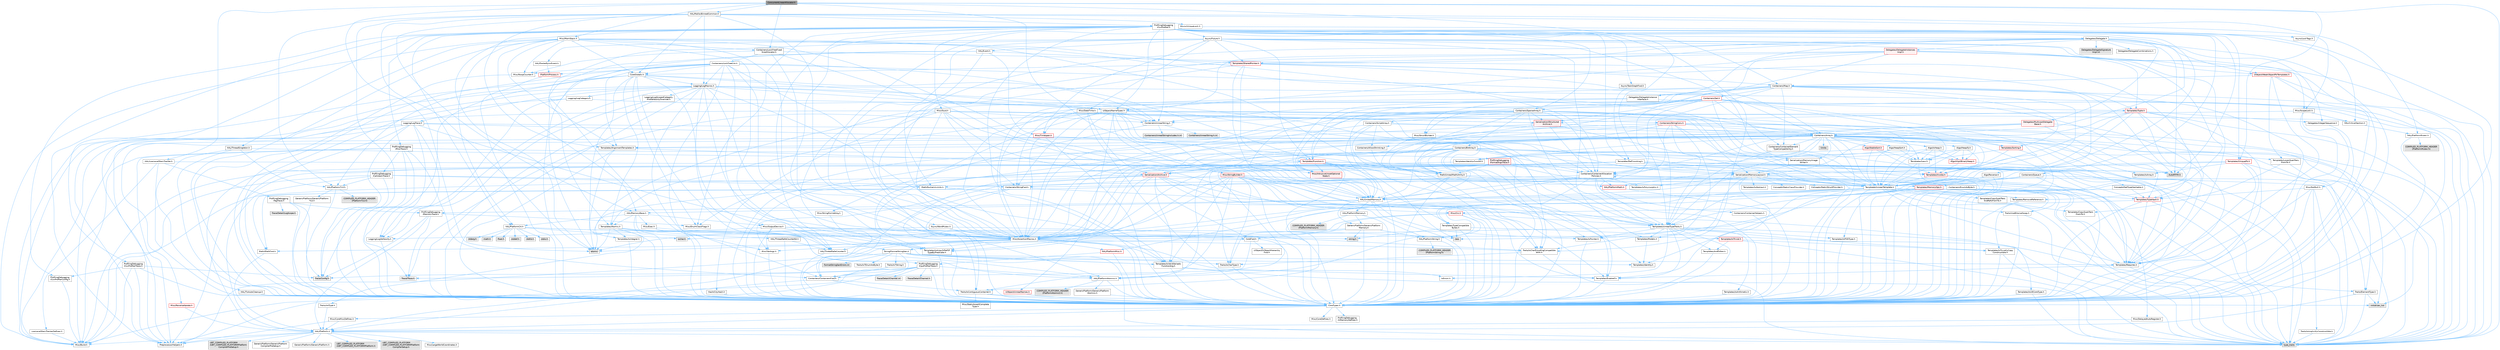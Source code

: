 digraph "ConcurrentLinearAllocator.h"
{
 // INTERACTIVE_SVG=YES
 // LATEX_PDF_SIZE
  bgcolor="transparent";
  edge [fontname=Helvetica,fontsize=10,labelfontname=Helvetica,labelfontsize=10];
  node [fontname=Helvetica,fontsize=10,shape=box,height=0.2,width=0.4];
  Node1 [id="Node000001",label="ConcurrentLinearAllocator.h",height=0.2,width=0.4,color="gray40", fillcolor="grey60", style="filled", fontcolor="black",tooltip=" "];
  Node1 -> Node2 [id="edge1_Node000001_Node000002",color="steelblue1",style="solid",tooltip=" "];
  Node2 [id="Node000002",label="atomic",height=0.2,width=0.4,color="grey60", fillcolor="#E0E0E0", style="filled",tooltip=" "];
  Node1 -> Node3 [id="edge2_Node000001_Node000003",color="steelblue1",style="solid",tooltip=" "];
  Node3 [id="Node000003",label="type_traits",height=0.2,width=0.4,color="grey60", fillcolor="#E0E0E0", style="filled",tooltip=" "];
  Node1 -> Node4 [id="edge3_Node000001_Node000004",color="steelblue1",style="solid",tooltip=" "];
  Node4 [id="Node000004",label="HAL/UnrealMemory.h",height=0.2,width=0.4,color="grey40", fillcolor="white", style="filled",URL="$d9/d96/UnrealMemory_8h.html",tooltip=" "];
  Node4 -> Node5 [id="edge4_Node000004_Node000005",color="steelblue1",style="solid",tooltip=" "];
  Node5 [id="Node000005",label="CoreTypes.h",height=0.2,width=0.4,color="grey40", fillcolor="white", style="filled",URL="$dc/dec/CoreTypes_8h.html",tooltip=" "];
  Node5 -> Node6 [id="edge5_Node000005_Node000006",color="steelblue1",style="solid",tooltip=" "];
  Node6 [id="Node000006",label="HAL/Platform.h",height=0.2,width=0.4,color="grey40", fillcolor="white", style="filled",URL="$d9/dd0/Platform_8h.html",tooltip=" "];
  Node6 -> Node7 [id="edge6_Node000006_Node000007",color="steelblue1",style="solid",tooltip=" "];
  Node7 [id="Node000007",label="Misc/Build.h",height=0.2,width=0.4,color="grey40", fillcolor="white", style="filled",URL="$d3/dbb/Build_8h.html",tooltip=" "];
  Node6 -> Node8 [id="edge7_Node000006_Node000008",color="steelblue1",style="solid",tooltip=" "];
  Node8 [id="Node000008",label="Misc/LargeWorldCoordinates.h",height=0.2,width=0.4,color="grey40", fillcolor="white", style="filled",URL="$d2/dcb/LargeWorldCoordinates_8h.html",tooltip=" "];
  Node6 -> Node3 [id="edge8_Node000006_Node000003",color="steelblue1",style="solid",tooltip=" "];
  Node6 -> Node9 [id="edge9_Node000006_Node000009",color="steelblue1",style="solid",tooltip=" "];
  Node9 [id="Node000009",label="PreprocessorHelpers.h",height=0.2,width=0.4,color="grey40", fillcolor="white", style="filled",URL="$db/ddb/PreprocessorHelpers_8h.html",tooltip=" "];
  Node6 -> Node10 [id="edge10_Node000006_Node000010",color="steelblue1",style="solid",tooltip=" "];
  Node10 [id="Node000010",label="UBT_COMPILED_PLATFORM\l/UBT_COMPILED_PLATFORMPlatform\lCompilerPreSetup.h",height=0.2,width=0.4,color="grey60", fillcolor="#E0E0E0", style="filled",tooltip=" "];
  Node6 -> Node11 [id="edge11_Node000006_Node000011",color="steelblue1",style="solid",tooltip=" "];
  Node11 [id="Node000011",label="GenericPlatform/GenericPlatform\lCompilerPreSetup.h",height=0.2,width=0.4,color="grey40", fillcolor="white", style="filled",URL="$d9/dc8/GenericPlatformCompilerPreSetup_8h.html",tooltip=" "];
  Node6 -> Node12 [id="edge12_Node000006_Node000012",color="steelblue1",style="solid",tooltip=" "];
  Node12 [id="Node000012",label="GenericPlatform/GenericPlatform.h",height=0.2,width=0.4,color="grey40", fillcolor="white", style="filled",URL="$d6/d84/GenericPlatform_8h.html",tooltip=" "];
  Node6 -> Node13 [id="edge13_Node000006_Node000013",color="steelblue1",style="solid",tooltip=" "];
  Node13 [id="Node000013",label="UBT_COMPILED_PLATFORM\l/UBT_COMPILED_PLATFORMPlatform.h",height=0.2,width=0.4,color="grey60", fillcolor="#E0E0E0", style="filled",tooltip=" "];
  Node6 -> Node14 [id="edge14_Node000006_Node000014",color="steelblue1",style="solid",tooltip=" "];
  Node14 [id="Node000014",label="UBT_COMPILED_PLATFORM\l/UBT_COMPILED_PLATFORMPlatform\lCompilerSetup.h",height=0.2,width=0.4,color="grey60", fillcolor="#E0E0E0", style="filled",tooltip=" "];
  Node5 -> Node15 [id="edge15_Node000005_Node000015",color="steelblue1",style="solid",tooltip=" "];
  Node15 [id="Node000015",label="ProfilingDebugging\l/UMemoryDefines.h",height=0.2,width=0.4,color="grey40", fillcolor="white", style="filled",URL="$d2/da2/UMemoryDefines_8h.html",tooltip=" "];
  Node5 -> Node16 [id="edge16_Node000005_Node000016",color="steelblue1",style="solid",tooltip=" "];
  Node16 [id="Node000016",label="Misc/CoreMiscDefines.h",height=0.2,width=0.4,color="grey40", fillcolor="white", style="filled",URL="$da/d38/CoreMiscDefines_8h.html",tooltip=" "];
  Node16 -> Node6 [id="edge17_Node000016_Node000006",color="steelblue1",style="solid",tooltip=" "];
  Node16 -> Node9 [id="edge18_Node000016_Node000009",color="steelblue1",style="solid",tooltip=" "];
  Node5 -> Node17 [id="edge19_Node000005_Node000017",color="steelblue1",style="solid",tooltip=" "];
  Node17 [id="Node000017",label="Misc/CoreDefines.h",height=0.2,width=0.4,color="grey40", fillcolor="white", style="filled",URL="$d3/dd2/CoreDefines_8h.html",tooltip=" "];
  Node4 -> Node18 [id="edge20_Node000004_Node000018",color="steelblue1",style="solid",tooltip=" "];
  Node18 [id="Node000018",label="GenericPlatform/GenericPlatform\lMemory.h",height=0.2,width=0.4,color="grey40", fillcolor="white", style="filled",URL="$dd/d22/GenericPlatformMemory_8h.html",tooltip=" "];
  Node18 -> Node19 [id="edge21_Node000018_Node000019",color="steelblue1",style="solid",tooltip=" "];
  Node19 [id="Node000019",label="CoreFwd.h",height=0.2,width=0.4,color="grey40", fillcolor="white", style="filled",URL="$d1/d1e/CoreFwd_8h.html",tooltip=" "];
  Node19 -> Node5 [id="edge22_Node000019_Node000005",color="steelblue1",style="solid",tooltip=" "];
  Node19 -> Node20 [id="edge23_Node000019_Node000020",color="steelblue1",style="solid",tooltip=" "];
  Node20 [id="Node000020",label="Containers/ContainersFwd.h",height=0.2,width=0.4,color="grey40", fillcolor="white", style="filled",URL="$d4/d0a/ContainersFwd_8h.html",tooltip=" "];
  Node20 -> Node6 [id="edge24_Node000020_Node000006",color="steelblue1",style="solid",tooltip=" "];
  Node20 -> Node5 [id="edge25_Node000020_Node000005",color="steelblue1",style="solid",tooltip=" "];
  Node20 -> Node21 [id="edge26_Node000020_Node000021",color="steelblue1",style="solid",tooltip=" "];
  Node21 [id="Node000021",label="Traits/IsContiguousContainer.h",height=0.2,width=0.4,color="grey40", fillcolor="white", style="filled",URL="$d5/d3c/IsContiguousContainer_8h.html",tooltip=" "];
  Node21 -> Node5 [id="edge27_Node000021_Node000005",color="steelblue1",style="solid",tooltip=" "];
  Node21 -> Node22 [id="edge28_Node000021_Node000022",color="steelblue1",style="solid",tooltip=" "];
  Node22 [id="Node000022",label="Misc/StaticAssertComplete\lType.h",height=0.2,width=0.4,color="grey40", fillcolor="white", style="filled",URL="$d5/d4e/StaticAssertCompleteType_8h.html",tooltip=" "];
  Node21 -> Node23 [id="edge29_Node000021_Node000023",color="steelblue1",style="solid",tooltip=" "];
  Node23 [id="Node000023",label="initializer_list",height=0.2,width=0.4,color="grey60", fillcolor="#E0E0E0", style="filled",tooltip=" "];
  Node19 -> Node24 [id="edge30_Node000019_Node000024",color="steelblue1",style="solid",tooltip=" "];
  Node24 [id="Node000024",label="Math/MathFwd.h",height=0.2,width=0.4,color="grey40", fillcolor="white", style="filled",URL="$d2/d10/MathFwd_8h.html",tooltip=" "];
  Node24 -> Node6 [id="edge31_Node000024_Node000006",color="steelblue1",style="solid",tooltip=" "];
  Node19 -> Node25 [id="edge32_Node000019_Node000025",color="steelblue1",style="solid",tooltip=" "];
  Node25 [id="Node000025",label="UObject/UObjectHierarchy\lFwd.h",height=0.2,width=0.4,color="grey40", fillcolor="white", style="filled",URL="$d3/d13/UObjectHierarchyFwd_8h.html",tooltip=" "];
  Node18 -> Node5 [id="edge33_Node000018_Node000005",color="steelblue1",style="solid",tooltip=" "];
  Node18 -> Node26 [id="edge34_Node000018_Node000026",color="steelblue1",style="solid",tooltip=" "];
  Node26 [id="Node000026",label="HAL/PlatformString.h",height=0.2,width=0.4,color="grey40", fillcolor="white", style="filled",URL="$db/db5/PlatformString_8h.html",tooltip=" "];
  Node26 -> Node5 [id="edge35_Node000026_Node000005",color="steelblue1",style="solid",tooltip=" "];
  Node26 -> Node27 [id="edge36_Node000026_Node000027",color="steelblue1",style="solid",tooltip=" "];
  Node27 [id="Node000027",label="COMPILED_PLATFORM_HEADER\l(PlatformString.h)",height=0.2,width=0.4,color="grey60", fillcolor="#E0E0E0", style="filled",tooltip=" "];
  Node18 -> Node28 [id="edge37_Node000018_Node000028",color="steelblue1",style="solid",tooltip=" "];
  Node28 [id="Node000028",label="string.h",height=0.2,width=0.4,color="grey60", fillcolor="#E0E0E0", style="filled",tooltip=" "];
  Node18 -> Node29 [id="edge38_Node000018_Node000029",color="steelblue1",style="solid",tooltip=" "];
  Node29 [id="Node000029",label="wchar.h",height=0.2,width=0.4,color="grey60", fillcolor="#E0E0E0", style="filled",tooltip=" "];
  Node4 -> Node30 [id="edge39_Node000004_Node000030",color="steelblue1",style="solid",tooltip=" "];
  Node30 [id="Node000030",label="HAL/MemoryBase.h",height=0.2,width=0.4,color="grey40", fillcolor="white", style="filled",URL="$d6/d9f/MemoryBase_8h.html",tooltip=" "];
  Node30 -> Node5 [id="edge40_Node000030_Node000005",color="steelblue1",style="solid",tooltip=" "];
  Node30 -> Node31 [id="edge41_Node000030_Node000031",color="steelblue1",style="solid",tooltip=" "];
  Node31 [id="Node000031",label="HAL/PlatformAtomics.h",height=0.2,width=0.4,color="grey40", fillcolor="white", style="filled",URL="$d3/d36/PlatformAtomics_8h.html",tooltip=" "];
  Node31 -> Node5 [id="edge42_Node000031_Node000005",color="steelblue1",style="solid",tooltip=" "];
  Node31 -> Node32 [id="edge43_Node000031_Node000032",color="steelblue1",style="solid",tooltip=" "];
  Node32 [id="Node000032",label="GenericPlatform/GenericPlatform\lAtomics.h",height=0.2,width=0.4,color="grey40", fillcolor="white", style="filled",URL="$da/d72/GenericPlatformAtomics_8h.html",tooltip=" "];
  Node32 -> Node5 [id="edge44_Node000032_Node000005",color="steelblue1",style="solid",tooltip=" "];
  Node31 -> Node33 [id="edge45_Node000031_Node000033",color="steelblue1",style="solid",tooltip=" "];
  Node33 [id="Node000033",label="COMPILED_PLATFORM_HEADER\l(PlatformAtomics.h)",height=0.2,width=0.4,color="grey60", fillcolor="#E0E0E0", style="filled",tooltip=" "];
  Node30 -> Node34 [id="edge46_Node000030_Node000034",color="steelblue1",style="solid",tooltip=" "];
  Node34 [id="Node000034",label="HAL/PlatformCrt.h",height=0.2,width=0.4,color="grey40", fillcolor="white", style="filled",URL="$d8/d75/PlatformCrt_8h.html",tooltip=" "];
  Node34 -> Node35 [id="edge47_Node000034_Node000035",color="steelblue1",style="solid",tooltip=" "];
  Node35 [id="Node000035",label="new",height=0.2,width=0.4,color="grey60", fillcolor="#E0E0E0", style="filled",tooltip=" "];
  Node34 -> Node29 [id="edge48_Node000034_Node000029",color="steelblue1",style="solid",tooltip=" "];
  Node34 -> Node36 [id="edge49_Node000034_Node000036",color="steelblue1",style="solid",tooltip=" "];
  Node36 [id="Node000036",label="stddef.h",height=0.2,width=0.4,color="grey60", fillcolor="#E0E0E0", style="filled",tooltip=" "];
  Node34 -> Node37 [id="edge50_Node000034_Node000037",color="steelblue1",style="solid",tooltip=" "];
  Node37 [id="Node000037",label="stdlib.h",height=0.2,width=0.4,color="grey60", fillcolor="#E0E0E0", style="filled",tooltip=" "];
  Node34 -> Node38 [id="edge51_Node000034_Node000038",color="steelblue1",style="solid",tooltip=" "];
  Node38 [id="Node000038",label="stdio.h",height=0.2,width=0.4,color="grey60", fillcolor="#E0E0E0", style="filled",tooltip=" "];
  Node34 -> Node39 [id="edge52_Node000034_Node000039",color="steelblue1",style="solid",tooltip=" "];
  Node39 [id="Node000039",label="stdarg.h",height=0.2,width=0.4,color="grey60", fillcolor="#E0E0E0", style="filled",tooltip=" "];
  Node34 -> Node40 [id="edge53_Node000034_Node000040",color="steelblue1",style="solid",tooltip=" "];
  Node40 [id="Node000040",label="math.h",height=0.2,width=0.4,color="grey60", fillcolor="#E0E0E0", style="filled",tooltip=" "];
  Node34 -> Node41 [id="edge54_Node000034_Node000041",color="steelblue1",style="solid",tooltip=" "];
  Node41 [id="Node000041",label="float.h",height=0.2,width=0.4,color="grey60", fillcolor="#E0E0E0", style="filled",tooltip=" "];
  Node34 -> Node28 [id="edge55_Node000034_Node000028",color="steelblue1",style="solid",tooltip=" "];
  Node30 -> Node42 [id="edge56_Node000030_Node000042",color="steelblue1",style="solid",tooltip=" "];
  Node42 [id="Node000042",label="Misc/Exec.h",height=0.2,width=0.4,color="grey40", fillcolor="white", style="filled",URL="$de/ddb/Exec_8h.html",tooltip=" "];
  Node42 -> Node5 [id="edge57_Node000042_Node000005",color="steelblue1",style="solid",tooltip=" "];
  Node42 -> Node43 [id="edge58_Node000042_Node000043",color="steelblue1",style="solid",tooltip=" "];
  Node43 [id="Node000043",label="Misc/AssertionMacros.h",height=0.2,width=0.4,color="grey40", fillcolor="white", style="filled",URL="$d0/dfa/AssertionMacros_8h.html",tooltip=" "];
  Node43 -> Node5 [id="edge59_Node000043_Node000005",color="steelblue1",style="solid",tooltip=" "];
  Node43 -> Node6 [id="edge60_Node000043_Node000006",color="steelblue1",style="solid",tooltip=" "];
  Node43 -> Node44 [id="edge61_Node000043_Node000044",color="steelblue1",style="solid",tooltip=" "];
  Node44 [id="Node000044",label="HAL/PlatformMisc.h",height=0.2,width=0.4,color="red", fillcolor="#FFF0F0", style="filled",URL="$d0/df5/PlatformMisc_8h.html",tooltip=" "];
  Node44 -> Node5 [id="edge62_Node000044_Node000005",color="steelblue1",style="solid",tooltip=" "];
  Node44 -> Node55 [id="edge63_Node000044_Node000055",color="steelblue1",style="solid",tooltip=" "];
  Node55 [id="Node000055",label="ProfilingDebugging\l/CpuProfilerTrace.h",height=0.2,width=0.4,color="grey40", fillcolor="white", style="filled",URL="$da/dcb/CpuProfilerTrace_8h.html",tooltip=" "];
  Node55 -> Node5 [id="edge64_Node000055_Node000005",color="steelblue1",style="solid",tooltip=" "];
  Node55 -> Node20 [id="edge65_Node000055_Node000020",color="steelblue1",style="solid",tooltip=" "];
  Node55 -> Node31 [id="edge66_Node000055_Node000031",color="steelblue1",style="solid",tooltip=" "];
  Node55 -> Node9 [id="edge67_Node000055_Node000009",color="steelblue1",style="solid",tooltip=" "];
  Node55 -> Node7 [id="edge68_Node000055_Node000007",color="steelblue1",style="solid",tooltip=" "];
  Node55 -> Node56 [id="edge69_Node000055_Node000056",color="steelblue1",style="solid",tooltip=" "];
  Node56 [id="Node000056",label="Trace/Config.h",height=0.2,width=0.4,color="grey60", fillcolor="#E0E0E0", style="filled",tooltip=" "];
  Node55 -> Node57 [id="edge70_Node000055_Node000057",color="steelblue1",style="solid",tooltip=" "];
  Node57 [id="Node000057",label="Trace/Detail/Channel.h",height=0.2,width=0.4,color="grey60", fillcolor="#E0E0E0", style="filled",tooltip=" "];
  Node55 -> Node58 [id="edge71_Node000055_Node000058",color="steelblue1",style="solid",tooltip=" "];
  Node58 [id="Node000058",label="Trace/Detail/Channel.inl",height=0.2,width=0.4,color="grey60", fillcolor="#E0E0E0", style="filled",tooltip=" "];
  Node55 -> Node59 [id="edge72_Node000055_Node000059",color="steelblue1",style="solid",tooltip=" "];
  Node59 [id="Node000059",label="Trace/Trace.h",height=0.2,width=0.4,color="grey60", fillcolor="#E0E0E0", style="filled",tooltip=" "];
  Node43 -> Node9 [id="edge73_Node000043_Node000009",color="steelblue1",style="solid",tooltip=" "];
  Node43 -> Node60 [id="edge74_Node000043_Node000060",color="steelblue1",style="solid",tooltip=" "];
  Node60 [id="Node000060",label="Templates/EnableIf.h",height=0.2,width=0.4,color="grey40", fillcolor="white", style="filled",URL="$d7/d60/EnableIf_8h.html",tooltip=" "];
  Node60 -> Node5 [id="edge75_Node000060_Node000005",color="steelblue1",style="solid",tooltip=" "];
  Node43 -> Node61 [id="edge76_Node000043_Node000061",color="steelblue1",style="solid",tooltip=" "];
  Node61 [id="Node000061",label="Templates/IsArrayOrRefOf\lTypeByPredicate.h",height=0.2,width=0.4,color="grey40", fillcolor="white", style="filled",URL="$d6/da1/IsArrayOrRefOfTypeByPredicate_8h.html",tooltip=" "];
  Node61 -> Node5 [id="edge77_Node000061_Node000005",color="steelblue1",style="solid",tooltip=" "];
  Node43 -> Node62 [id="edge78_Node000043_Node000062",color="steelblue1",style="solid",tooltip=" "];
  Node62 [id="Node000062",label="Templates/IsValidVariadic\lFunctionArg.h",height=0.2,width=0.4,color="grey40", fillcolor="white", style="filled",URL="$d0/dc8/IsValidVariadicFunctionArg_8h.html",tooltip=" "];
  Node62 -> Node5 [id="edge79_Node000062_Node000005",color="steelblue1",style="solid",tooltip=" "];
  Node62 -> Node63 [id="edge80_Node000062_Node000063",color="steelblue1",style="solid",tooltip=" "];
  Node63 [id="Node000063",label="IsEnum.h",height=0.2,width=0.4,color="grey40", fillcolor="white", style="filled",URL="$d4/de5/IsEnum_8h.html",tooltip=" "];
  Node62 -> Node3 [id="edge81_Node000062_Node000003",color="steelblue1",style="solid",tooltip=" "];
  Node43 -> Node64 [id="edge82_Node000043_Node000064",color="steelblue1",style="solid",tooltip=" "];
  Node64 [id="Node000064",label="Traits/IsCharEncodingCompatible\lWith.h",height=0.2,width=0.4,color="grey40", fillcolor="white", style="filled",URL="$df/dd1/IsCharEncodingCompatibleWith_8h.html",tooltip=" "];
  Node64 -> Node3 [id="edge83_Node000064_Node000003",color="steelblue1",style="solid",tooltip=" "];
  Node64 -> Node65 [id="edge84_Node000064_Node000065",color="steelblue1",style="solid",tooltip=" "];
  Node65 [id="Node000065",label="Traits/IsCharType.h",height=0.2,width=0.4,color="grey40", fillcolor="white", style="filled",URL="$db/d51/IsCharType_8h.html",tooltip=" "];
  Node65 -> Node5 [id="edge85_Node000065_Node000005",color="steelblue1",style="solid",tooltip=" "];
  Node43 -> Node66 [id="edge86_Node000043_Node000066",color="steelblue1",style="solid",tooltip=" "];
  Node66 [id="Node000066",label="Misc/VarArgs.h",height=0.2,width=0.4,color="grey40", fillcolor="white", style="filled",URL="$d5/d6f/VarArgs_8h.html",tooltip=" "];
  Node66 -> Node5 [id="edge87_Node000066_Node000005",color="steelblue1",style="solid",tooltip=" "];
  Node43 -> Node67 [id="edge88_Node000043_Node000067",color="steelblue1",style="solid",tooltip=" "];
  Node67 [id="Node000067",label="String/FormatStringSan.h",height=0.2,width=0.4,color="grey40", fillcolor="white", style="filled",URL="$d3/d8b/FormatStringSan_8h.html",tooltip=" "];
  Node67 -> Node3 [id="edge89_Node000067_Node000003",color="steelblue1",style="solid",tooltip=" "];
  Node67 -> Node5 [id="edge90_Node000067_Node000005",color="steelblue1",style="solid",tooltip=" "];
  Node67 -> Node68 [id="edge91_Node000067_Node000068",color="steelblue1",style="solid",tooltip=" "];
  Node68 [id="Node000068",label="Templates/Requires.h",height=0.2,width=0.4,color="grey40", fillcolor="white", style="filled",URL="$dc/d96/Requires_8h.html",tooltip=" "];
  Node68 -> Node60 [id="edge92_Node000068_Node000060",color="steelblue1",style="solid",tooltip=" "];
  Node68 -> Node3 [id="edge93_Node000068_Node000003",color="steelblue1",style="solid",tooltip=" "];
  Node67 -> Node69 [id="edge94_Node000067_Node000069",color="steelblue1",style="solid",tooltip=" "];
  Node69 [id="Node000069",label="Templates/Identity.h",height=0.2,width=0.4,color="grey40", fillcolor="white", style="filled",URL="$d0/dd5/Identity_8h.html",tooltip=" "];
  Node67 -> Node62 [id="edge95_Node000067_Node000062",color="steelblue1",style="solid",tooltip=" "];
  Node67 -> Node65 [id="edge96_Node000067_Node000065",color="steelblue1",style="solid",tooltip=" "];
  Node67 -> Node70 [id="edge97_Node000067_Node000070",color="steelblue1",style="solid",tooltip=" "];
  Node70 [id="Node000070",label="Traits/IsTEnumAsByte.h",height=0.2,width=0.4,color="grey40", fillcolor="white", style="filled",URL="$d1/de6/IsTEnumAsByte_8h.html",tooltip=" "];
  Node67 -> Node71 [id="edge98_Node000067_Node000071",color="steelblue1",style="solid",tooltip=" "];
  Node71 [id="Node000071",label="Traits/IsTString.h",height=0.2,width=0.4,color="grey40", fillcolor="white", style="filled",URL="$d0/df8/IsTString_8h.html",tooltip=" "];
  Node71 -> Node20 [id="edge99_Node000071_Node000020",color="steelblue1",style="solid",tooltip=" "];
  Node67 -> Node20 [id="edge100_Node000067_Node000020",color="steelblue1",style="solid",tooltip=" "];
  Node67 -> Node72 [id="edge101_Node000067_Node000072",color="steelblue1",style="solid",tooltip=" "];
  Node72 [id="Node000072",label="FormatStringSanErrors.inl",height=0.2,width=0.4,color="grey60", fillcolor="#E0E0E0", style="filled",tooltip=" "];
  Node43 -> Node2 [id="edge102_Node000043_Node000002",color="steelblue1",style="solid",tooltip=" "];
  Node30 -> Node73 [id="edge103_Node000030_Node000073",color="steelblue1",style="solid",tooltip=" "];
  Node73 [id="Node000073",label="Misc/OutputDevice.h",height=0.2,width=0.4,color="grey40", fillcolor="white", style="filled",URL="$d7/d32/OutputDevice_8h.html",tooltip=" "];
  Node73 -> Node19 [id="edge104_Node000073_Node000019",color="steelblue1",style="solid",tooltip=" "];
  Node73 -> Node5 [id="edge105_Node000073_Node000005",color="steelblue1",style="solid",tooltip=" "];
  Node73 -> Node74 [id="edge106_Node000073_Node000074",color="steelblue1",style="solid",tooltip=" "];
  Node74 [id="Node000074",label="Logging/LogVerbosity.h",height=0.2,width=0.4,color="grey40", fillcolor="white", style="filled",URL="$d2/d8f/LogVerbosity_8h.html",tooltip=" "];
  Node74 -> Node5 [id="edge107_Node000074_Node000005",color="steelblue1",style="solid",tooltip=" "];
  Node73 -> Node66 [id="edge108_Node000073_Node000066",color="steelblue1",style="solid",tooltip=" "];
  Node73 -> Node61 [id="edge109_Node000073_Node000061",color="steelblue1",style="solid",tooltip=" "];
  Node73 -> Node62 [id="edge110_Node000073_Node000062",color="steelblue1",style="solid",tooltip=" "];
  Node73 -> Node64 [id="edge111_Node000073_Node000064",color="steelblue1",style="solid",tooltip=" "];
  Node30 -> Node75 [id="edge112_Node000030_Node000075",color="steelblue1",style="solid",tooltip=" "];
  Node75 [id="Node000075",label="Templates/Atomic.h",height=0.2,width=0.4,color="grey40", fillcolor="white", style="filled",URL="$d3/d91/Atomic_8h.html",tooltip=" "];
  Node75 -> Node76 [id="edge113_Node000075_Node000076",color="steelblue1",style="solid",tooltip=" "];
  Node76 [id="Node000076",label="HAL/ThreadSafeCounter.h",height=0.2,width=0.4,color="grey40", fillcolor="white", style="filled",URL="$dc/dc9/ThreadSafeCounter_8h.html",tooltip=" "];
  Node76 -> Node5 [id="edge114_Node000076_Node000005",color="steelblue1",style="solid",tooltip=" "];
  Node76 -> Node31 [id="edge115_Node000076_Node000031",color="steelblue1",style="solid",tooltip=" "];
  Node75 -> Node77 [id="edge116_Node000075_Node000077",color="steelblue1",style="solid",tooltip=" "];
  Node77 [id="Node000077",label="HAL/ThreadSafeCounter64.h",height=0.2,width=0.4,color="grey40", fillcolor="white", style="filled",URL="$d0/d12/ThreadSafeCounter64_8h.html",tooltip=" "];
  Node77 -> Node5 [id="edge117_Node000077_Node000005",color="steelblue1",style="solid",tooltip=" "];
  Node77 -> Node76 [id="edge118_Node000077_Node000076",color="steelblue1",style="solid",tooltip=" "];
  Node75 -> Node78 [id="edge119_Node000075_Node000078",color="steelblue1",style="solid",tooltip=" "];
  Node78 [id="Node000078",label="Templates/IsIntegral.h",height=0.2,width=0.4,color="grey40", fillcolor="white", style="filled",URL="$da/d64/IsIntegral_8h.html",tooltip=" "];
  Node78 -> Node5 [id="edge120_Node000078_Node000005",color="steelblue1",style="solid",tooltip=" "];
  Node75 -> Node79 [id="edge121_Node000075_Node000079",color="steelblue1",style="solid",tooltip=" "];
  Node79 [id="Node000079",label="Templates/IsTrivial.h",height=0.2,width=0.4,color="red", fillcolor="#FFF0F0", style="filled",URL="$da/d4c/IsTrivial_8h.html",tooltip=" "];
  Node79 -> Node80 [id="edge122_Node000079_Node000080",color="steelblue1",style="solid",tooltip=" "];
  Node80 [id="Node000080",label="Templates/AndOrNot.h",height=0.2,width=0.4,color="grey40", fillcolor="white", style="filled",URL="$db/d0a/AndOrNot_8h.html",tooltip=" "];
  Node80 -> Node5 [id="edge123_Node000080_Node000005",color="steelblue1",style="solid",tooltip=" "];
  Node79 -> Node81 [id="edge124_Node000079_Node000081",color="steelblue1",style="solid",tooltip=" "];
  Node81 [id="Node000081",label="Templates/IsTriviallyCopy\lConstructible.h",height=0.2,width=0.4,color="grey40", fillcolor="white", style="filled",URL="$d3/d78/IsTriviallyCopyConstructible_8h.html",tooltip=" "];
  Node81 -> Node5 [id="edge125_Node000081_Node000005",color="steelblue1",style="solid",tooltip=" "];
  Node81 -> Node3 [id="edge126_Node000081_Node000003",color="steelblue1",style="solid",tooltip=" "];
  Node79 -> Node3 [id="edge127_Node000079_Node000003",color="steelblue1",style="solid",tooltip=" "];
  Node75 -> Node83 [id="edge128_Node000075_Node000083",color="steelblue1",style="solid",tooltip=" "];
  Node83 [id="Node000083",label="Traits/IntType.h",height=0.2,width=0.4,color="grey40", fillcolor="white", style="filled",URL="$d7/deb/IntType_8h.html",tooltip=" "];
  Node83 -> Node6 [id="edge129_Node000083_Node000006",color="steelblue1",style="solid",tooltip=" "];
  Node75 -> Node2 [id="edge130_Node000075_Node000002",color="steelblue1",style="solid",tooltip=" "];
  Node4 -> Node84 [id="edge131_Node000004_Node000084",color="steelblue1",style="solid",tooltip=" "];
  Node84 [id="Node000084",label="HAL/PlatformMemory.h",height=0.2,width=0.4,color="grey40", fillcolor="white", style="filled",URL="$de/d68/PlatformMemory_8h.html",tooltip=" "];
  Node84 -> Node5 [id="edge132_Node000084_Node000005",color="steelblue1",style="solid",tooltip=" "];
  Node84 -> Node18 [id="edge133_Node000084_Node000018",color="steelblue1",style="solid",tooltip=" "];
  Node84 -> Node85 [id="edge134_Node000084_Node000085",color="steelblue1",style="solid",tooltip=" "];
  Node85 [id="Node000085",label="COMPILED_PLATFORM_HEADER\l(PlatformMemory.h)",height=0.2,width=0.4,color="grey60", fillcolor="#E0E0E0", style="filled",tooltip=" "];
  Node4 -> Node86 [id="edge135_Node000004_Node000086",color="steelblue1",style="solid",tooltip=" "];
  Node86 [id="Node000086",label="ProfilingDebugging\l/MemoryTrace.h",height=0.2,width=0.4,color="grey40", fillcolor="white", style="filled",URL="$da/dd7/MemoryTrace_8h.html",tooltip=" "];
  Node86 -> Node6 [id="edge136_Node000086_Node000006",color="steelblue1",style="solid",tooltip=" "];
  Node86 -> Node51 [id="edge137_Node000086_Node000051",color="steelblue1",style="solid",tooltip=" "];
  Node51 [id="Node000051",label="Misc/EnumClassFlags.h",height=0.2,width=0.4,color="grey40", fillcolor="white", style="filled",URL="$d8/de7/EnumClassFlags_8h.html",tooltip=" "];
  Node86 -> Node56 [id="edge138_Node000086_Node000056",color="steelblue1",style="solid",tooltip=" "];
  Node86 -> Node59 [id="edge139_Node000086_Node000059",color="steelblue1",style="solid",tooltip=" "];
  Node4 -> Node87 [id="edge140_Node000004_Node000087",color="steelblue1",style="solid",tooltip=" "];
  Node87 [id="Node000087",label="Templates/IsPointer.h",height=0.2,width=0.4,color="grey40", fillcolor="white", style="filled",URL="$d7/d05/IsPointer_8h.html",tooltip=" "];
  Node87 -> Node5 [id="edge141_Node000087_Node000005",color="steelblue1",style="solid",tooltip=" "];
  Node1 -> Node88 [id="edge142_Node000001_Node000088",color="steelblue1",style="solid",tooltip=" "];
  Node88 [id="Node000088",label="HAL/LowLevelMemTracker.h",height=0.2,width=0.4,color="grey40", fillcolor="white", style="filled",URL="$d0/d14/LowLevelMemTracker_8h.html",tooltip=" "];
  Node88 -> Node5 [id="edge143_Node000088_Node000005",color="steelblue1",style="solid",tooltip=" "];
  Node88 -> Node89 [id="edge144_Node000088_Node000089",color="steelblue1",style="solid",tooltip=" "];
  Node89 [id="Node000089",label="LowLevelMemTrackerDefines.h",height=0.2,width=0.4,color="grey40", fillcolor="white", style="filled",URL="$d0/d28/LowLevelMemTrackerDefines_8h.html",tooltip=" "];
  Node89 -> Node7 [id="edge145_Node000089_Node000007",color="steelblue1",style="solid",tooltip=" "];
  Node88 -> Node90 [id="edge146_Node000088_Node000090",color="steelblue1",style="solid",tooltip=" "];
  Node90 [id="Node000090",label="ProfilingDebugging\l/TagTrace.h",height=0.2,width=0.4,color="grey40", fillcolor="white", style="filled",URL="$de/d56/TagTrace_8h.html",tooltip=" "];
  Node90 -> Node5 [id="edge147_Node000090_Node000005",color="steelblue1",style="solid",tooltip=" "];
  Node90 -> Node86 [id="edge148_Node000090_Node000086",color="steelblue1",style="solid",tooltip=" "];
  Node90 -> Node56 [id="edge149_Node000090_Node000056",color="steelblue1",style="solid",tooltip=" "];
  Node90 -> Node91 [id="edge150_Node000090_Node000091",color="steelblue1",style="solid",tooltip=" "];
  Node91 [id="Node000091",label="Trace/Detail/LogScope.h",height=0.2,width=0.4,color="grey60", fillcolor="#E0E0E0", style="filled",tooltip=" "];
  Node88 -> Node92 [id="edge151_Node000088_Node000092",color="steelblue1",style="solid",tooltip=" "];
  Node92 [id="Node000092",label="AutoRTFM.h",height=0.2,width=0.4,color="grey60", fillcolor="#E0E0E0", style="filled",tooltip=" "];
  Node1 -> Node93 [id="edge152_Node000001_Node000093",color="steelblue1",style="solid",tooltip=" "];
  Node93 [id="Node000093",label="HAL/MallocBinnedCommon.h",height=0.2,width=0.4,color="grey40", fillcolor="white", style="filled",URL="$d9/d32/MallocBinnedCommon_8h.html",tooltip=" "];
  Node93 -> Node5 [id="edge153_Node000093_Node000005",color="steelblue1",style="solid",tooltip=" "];
  Node93 -> Node94 [id="edge154_Node000093_Node000094",color="steelblue1",style="solid",tooltip=" "];
  Node94 [id="Node000094",label="CoreGlobals.h",height=0.2,width=0.4,color="grey40", fillcolor="white", style="filled",URL="$d5/d8c/CoreGlobals_8h.html",tooltip=" "];
  Node94 -> Node95 [id="edge155_Node000094_Node000095",color="steelblue1",style="solid",tooltip=" "];
  Node95 [id="Node000095",label="Containers/UnrealString.h",height=0.2,width=0.4,color="grey40", fillcolor="white", style="filled",URL="$d5/dba/UnrealString_8h.html",tooltip=" "];
  Node95 -> Node96 [id="edge156_Node000095_Node000096",color="steelblue1",style="solid",tooltip=" "];
  Node96 [id="Node000096",label="Containers/UnrealStringIncludes.h.inl",height=0.2,width=0.4,color="grey60", fillcolor="#E0E0E0", style="filled",tooltip=" "];
  Node95 -> Node97 [id="edge157_Node000095_Node000097",color="steelblue1",style="solid",tooltip=" "];
  Node97 [id="Node000097",label="Containers/UnrealString.h.inl",height=0.2,width=0.4,color="grey60", fillcolor="#E0E0E0", style="filled",tooltip=" "];
  Node95 -> Node98 [id="edge158_Node000095_Node000098",color="steelblue1",style="solid",tooltip=" "];
  Node98 [id="Node000098",label="Misc/StringFormatArg.h",height=0.2,width=0.4,color="grey40", fillcolor="white", style="filled",URL="$d2/d16/StringFormatArg_8h.html",tooltip=" "];
  Node98 -> Node20 [id="edge159_Node000098_Node000020",color="steelblue1",style="solid",tooltip=" "];
  Node94 -> Node5 [id="edge160_Node000094_Node000005",color="steelblue1",style="solid",tooltip=" "];
  Node94 -> Node99 [id="edge161_Node000094_Node000099",color="steelblue1",style="solid",tooltip=" "];
  Node99 [id="Node000099",label="HAL/PlatformTLS.h",height=0.2,width=0.4,color="grey40", fillcolor="white", style="filled",URL="$d0/def/PlatformTLS_8h.html",tooltip=" "];
  Node99 -> Node5 [id="edge162_Node000099_Node000005",color="steelblue1",style="solid",tooltip=" "];
  Node99 -> Node100 [id="edge163_Node000099_Node000100",color="steelblue1",style="solid",tooltip=" "];
  Node100 [id="Node000100",label="GenericPlatform/GenericPlatform\lTLS.h",height=0.2,width=0.4,color="grey40", fillcolor="white", style="filled",URL="$d3/d3c/GenericPlatformTLS_8h.html",tooltip=" "];
  Node100 -> Node5 [id="edge164_Node000100_Node000005",color="steelblue1",style="solid",tooltip=" "];
  Node99 -> Node101 [id="edge165_Node000099_Node000101",color="steelblue1",style="solid",tooltip=" "];
  Node101 [id="Node000101",label="COMPILED_PLATFORM_HEADER\l(PlatformTLS.h)",height=0.2,width=0.4,color="grey60", fillcolor="#E0E0E0", style="filled",tooltip=" "];
  Node94 -> Node102 [id="edge166_Node000094_Node000102",color="steelblue1",style="solid",tooltip=" "];
  Node102 [id="Node000102",label="Logging/LogMacros.h",height=0.2,width=0.4,color="grey40", fillcolor="white", style="filled",URL="$d0/d16/LogMacros_8h.html",tooltip=" "];
  Node102 -> Node95 [id="edge167_Node000102_Node000095",color="steelblue1",style="solid",tooltip=" "];
  Node102 -> Node5 [id="edge168_Node000102_Node000005",color="steelblue1",style="solid",tooltip=" "];
  Node102 -> Node9 [id="edge169_Node000102_Node000009",color="steelblue1",style="solid",tooltip=" "];
  Node102 -> Node103 [id="edge170_Node000102_Node000103",color="steelblue1",style="solid",tooltip=" "];
  Node103 [id="Node000103",label="Logging/LogCategory.h",height=0.2,width=0.4,color="grey40", fillcolor="white", style="filled",URL="$d9/d36/LogCategory_8h.html",tooltip=" "];
  Node103 -> Node5 [id="edge171_Node000103_Node000005",color="steelblue1",style="solid",tooltip=" "];
  Node103 -> Node74 [id="edge172_Node000103_Node000074",color="steelblue1",style="solid",tooltip=" "];
  Node103 -> Node104 [id="edge173_Node000103_Node000104",color="steelblue1",style="solid",tooltip=" "];
  Node104 [id="Node000104",label="UObject/NameTypes.h",height=0.2,width=0.4,color="grey40", fillcolor="white", style="filled",URL="$d6/d35/NameTypes_8h.html",tooltip=" "];
  Node104 -> Node5 [id="edge174_Node000104_Node000005",color="steelblue1",style="solid",tooltip=" "];
  Node104 -> Node43 [id="edge175_Node000104_Node000043",color="steelblue1",style="solid",tooltip=" "];
  Node104 -> Node4 [id="edge176_Node000104_Node000004",color="steelblue1",style="solid",tooltip=" "];
  Node104 -> Node105 [id="edge177_Node000104_Node000105",color="steelblue1",style="solid",tooltip=" "];
  Node105 [id="Node000105",label="Templates/UnrealTypeTraits.h",height=0.2,width=0.4,color="grey40", fillcolor="white", style="filled",URL="$d2/d2d/UnrealTypeTraits_8h.html",tooltip=" "];
  Node105 -> Node5 [id="edge178_Node000105_Node000005",color="steelblue1",style="solid",tooltip=" "];
  Node105 -> Node87 [id="edge179_Node000105_Node000087",color="steelblue1",style="solid",tooltip=" "];
  Node105 -> Node43 [id="edge180_Node000105_Node000043",color="steelblue1",style="solid",tooltip=" "];
  Node105 -> Node80 [id="edge181_Node000105_Node000080",color="steelblue1",style="solid",tooltip=" "];
  Node105 -> Node60 [id="edge182_Node000105_Node000060",color="steelblue1",style="solid",tooltip=" "];
  Node105 -> Node106 [id="edge183_Node000105_Node000106",color="steelblue1",style="solid",tooltip=" "];
  Node106 [id="Node000106",label="Templates/IsArithmetic.h",height=0.2,width=0.4,color="grey40", fillcolor="white", style="filled",URL="$d2/d5d/IsArithmetic_8h.html",tooltip=" "];
  Node106 -> Node5 [id="edge184_Node000106_Node000005",color="steelblue1",style="solid",tooltip=" "];
  Node105 -> Node63 [id="edge185_Node000105_Node000063",color="steelblue1",style="solid",tooltip=" "];
  Node105 -> Node107 [id="edge186_Node000105_Node000107",color="steelblue1",style="solid",tooltip=" "];
  Node107 [id="Node000107",label="Templates/Models.h",height=0.2,width=0.4,color="grey40", fillcolor="white", style="filled",URL="$d3/d0c/Models_8h.html",tooltip=" "];
  Node107 -> Node69 [id="edge187_Node000107_Node000069",color="steelblue1",style="solid",tooltip=" "];
  Node105 -> Node108 [id="edge188_Node000105_Node000108",color="steelblue1",style="solid",tooltip=" "];
  Node108 [id="Node000108",label="Templates/IsPODType.h",height=0.2,width=0.4,color="grey40", fillcolor="white", style="filled",URL="$d7/db1/IsPODType_8h.html",tooltip=" "];
  Node108 -> Node5 [id="edge189_Node000108_Node000005",color="steelblue1",style="solid",tooltip=" "];
  Node105 -> Node109 [id="edge190_Node000105_Node000109",color="steelblue1",style="solid",tooltip=" "];
  Node109 [id="Node000109",label="Templates/IsUECoreType.h",height=0.2,width=0.4,color="grey40", fillcolor="white", style="filled",URL="$d1/db8/IsUECoreType_8h.html",tooltip=" "];
  Node109 -> Node5 [id="edge191_Node000109_Node000005",color="steelblue1",style="solid",tooltip=" "];
  Node109 -> Node3 [id="edge192_Node000109_Node000003",color="steelblue1",style="solid",tooltip=" "];
  Node105 -> Node81 [id="edge193_Node000105_Node000081",color="steelblue1",style="solid",tooltip=" "];
  Node104 -> Node110 [id="edge194_Node000104_Node000110",color="steelblue1",style="solid",tooltip=" "];
  Node110 [id="Node000110",label="Templates/UnrealTemplate.h",height=0.2,width=0.4,color="grey40", fillcolor="white", style="filled",URL="$d4/d24/UnrealTemplate_8h.html",tooltip=" "];
  Node110 -> Node5 [id="edge195_Node000110_Node000005",color="steelblue1",style="solid",tooltip=" "];
  Node110 -> Node87 [id="edge196_Node000110_Node000087",color="steelblue1",style="solid",tooltip=" "];
  Node110 -> Node4 [id="edge197_Node000110_Node000004",color="steelblue1",style="solid",tooltip=" "];
  Node110 -> Node111 [id="edge198_Node000110_Node000111",color="steelblue1",style="solid",tooltip=" "];
  Node111 [id="Node000111",label="Templates/CopyQualifiers\lAndRefsFromTo.h",height=0.2,width=0.4,color="grey40", fillcolor="white", style="filled",URL="$d3/db3/CopyQualifiersAndRefsFromTo_8h.html",tooltip=" "];
  Node111 -> Node112 [id="edge199_Node000111_Node000112",color="steelblue1",style="solid",tooltip=" "];
  Node112 [id="Node000112",label="Templates/CopyQualifiers\lFromTo.h",height=0.2,width=0.4,color="grey40", fillcolor="white", style="filled",URL="$d5/db4/CopyQualifiersFromTo_8h.html",tooltip=" "];
  Node110 -> Node105 [id="edge200_Node000110_Node000105",color="steelblue1",style="solid",tooltip=" "];
  Node110 -> Node113 [id="edge201_Node000110_Node000113",color="steelblue1",style="solid",tooltip=" "];
  Node113 [id="Node000113",label="Templates/RemoveReference.h",height=0.2,width=0.4,color="grey40", fillcolor="white", style="filled",URL="$da/dbe/RemoveReference_8h.html",tooltip=" "];
  Node113 -> Node5 [id="edge202_Node000113_Node000005",color="steelblue1",style="solid",tooltip=" "];
  Node110 -> Node68 [id="edge203_Node000110_Node000068",color="steelblue1",style="solid",tooltip=" "];
  Node110 -> Node114 [id="edge204_Node000110_Node000114",color="steelblue1",style="solid",tooltip=" "];
  Node114 [id="Node000114",label="Templates/TypeCompatible\lBytes.h",height=0.2,width=0.4,color="grey40", fillcolor="white", style="filled",URL="$df/d0a/TypeCompatibleBytes_8h.html",tooltip=" "];
  Node114 -> Node5 [id="edge205_Node000114_Node000005",color="steelblue1",style="solid",tooltip=" "];
  Node114 -> Node28 [id="edge206_Node000114_Node000028",color="steelblue1",style="solid",tooltip=" "];
  Node114 -> Node35 [id="edge207_Node000114_Node000035",color="steelblue1",style="solid",tooltip=" "];
  Node114 -> Node3 [id="edge208_Node000114_Node000003",color="steelblue1",style="solid",tooltip=" "];
  Node110 -> Node69 [id="edge209_Node000110_Node000069",color="steelblue1",style="solid",tooltip=" "];
  Node110 -> Node21 [id="edge210_Node000110_Node000021",color="steelblue1",style="solid",tooltip=" "];
  Node110 -> Node115 [id="edge211_Node000110_Node000115",color="steelblue1",style="solid",tooltip=" "];
  Node115 [id="Node000115",label="Traits/UseBitwiseSwap.h",height=0.2,width=0.4,color="grey40", fillcolor="white", style="filled",URL="$db/df3/UseBitwiseSwap_8h.html",tooltip=" "];
  Node115 -> Node5 [id="edge212_Node000115_Node000005",color="steelblue1",style="solid",tooltip=" "];
  Node115 -> Node3 [id="edge213_Node000115_Node000003",color="steelblue1",style="solid",tooltip=" "];
  Node110 -> Node3 [id="edge214_Node000110_Node000003",color="steelblue1",style="solid",tooltip=" "];
  Node104 -> Node95 [id="edge215_Node000104_Node000095",color="steelblue1",style="solid",tooltip=" "];
  Node104 -> Node116 [id="edge216_Node000104_Node000116",color="steelblue1",style="solid",tooltip=" "];
  Node116 [id="Node000116",label="HAL/CriticalSection.h",height=0.2,width=0.4,color="grey40", fillcolor="white", style="filled",URL="$d6/d90/CriticalSection_8h.html",tooltip=" "];
  Node116 -> Node117 [id="edge217_Node000116_Node000117",color="steelblue1",style="solid",tooltip=" "];
  Node117 [id="Node000117",label="HAL/PlatformMutex.h",height=0.2,width=0.4,color="grey40", fillcolor="white", style="filled",URL="$d9/d0b/PlatformMutex_8h.html",tooltip=" "];
  Node117 -> Node5 [id="edge218_Node000117_Node000005",color="steelblue1",style="solid",tooltip=" "];
  Node117 -> Node118 [id="edge219_Node000117_Node000118",color="steelblue1",style="solid",tooltip=" "];
  Node118 [id="Node000118",label="COMPILED_PLATFORM_HEADER\l(PlatformMutex.h)",height=0.2,width=0.4,color="grey60", fillcolor="#E0E0E0", style="filled",tooltip=" "];
  Node104 -> Node119 [id="edge220_Node000104_Node000119",color="steelblue1",style="solid",tooltip=" "];
  Node119 [id="Node000119",label="Containers/StringConv.h",height=0.2,width=0.4,color="red", fillcolor="#FFF0F0", style="filled",URL="$d3/ddf/StringConv_8h.html",tooltip=" "];
  Node119 -> Node5 [id="edge221_Node000119_Node000005",color="steelblue1",style="solid",tooltip=" "];
  Node119 -> Node43 [id="edge222_Node000119_Node000043",color="steelblue1",style="solid",tooltip=" "];
  Node119 -> Node120 [id="edge223_Node000119_Node000120",color="steelblue1",style="solid",tooltip=" "];
  Node120 [id="Node000120",label="Containers/ContainerAllocation\lPolicies.h",height=0.2,width=0.4,color="grey40", fillcolor="white", style="filled",URL="$d7/dff/ContainerAllocationPolicies_8h.html",tooltip=" "];
  Node120 -> Node5 [id="edge224_Node000120_Node000005",color="steelblue1",style="solid",tooltip=" "];
  Node120 -> Node121 [id="edge225_Node000120_Node000121",color="steelblue1",style="solid",tooltip=" "];
  Node121 [id="Node000121",label="Containers/ContainerHelpers.h",height=0.2,width=0.4,color="grey40", fillcolor="white", style="filled",URL="$d7/d33/ContainerHelpers_8h.html",tooltip=" "];
  Node121 -> Node5 [id="edge226_Node000121_Node000005",color="steelblue1",style="solid",tooltip=" "];
  Node120 -> Node120 [id="edge227_Node000120_Node000120",color="steelblue1",style="solid",tooltip=" "];
  Node120 -> Node122 [id="edge228_Node000120_Node000122",color="steelblue1",style="solid",tooltip=" "];
  Node122 [id="Node000122",label="HAL/PlatformMath.h",height=0.2,width=0.4,color="red", fillcolor="#FFF0F0", style="filled",URL="$dc/d53/PlatformMath_8h.html",tooltip=" "];
  Node122 -> Node5 [id="edge229_Node000122_Node000005",color="steelblue1",style="solid",tooltip=" "];
  Node120 -> Node4 [id="edge230_Node000120_Node000004",color="steelblue1",style="solid",tooltip=" "];
  Node120 -> Node49 [id="edge231_Node000120_Node000049",color="steelblue1",style="solid",tooltip=" "];
  Node49 [id="Node000049",label="Math/NumericLimits.h",height=0.2,width=0.4,color="grey40", fillcolor="white", style="filled",URL="$df/d1b/NumericLimits_8h.html",tooltip=" "];
  Node49 -> Node5 [id="edge232_Node000049_Node000005",color="steelblue1",style="solid",tooltip=" "];
  Node120 -> Node43 [id="edge233_Node000120_Node000043",color="steelblue1",style="solid",tooltip=" "];
  Node120 -> Node130 [id="edge234_Node000120_Node000130",color="steelblue1",style="solid",tooltip=" "];
  Node130 [id="Node000130",label="Templates/IsPolymorphic.h",height=0.2,width=0.4,color="grey40", fillcolor="white", style="filled",URL="$dc/d20/IsPolymorphic_8h.html",tooltip=" "];
  Node120 -> Node131 [id="edge235_Node000120_Node000131",color="steelblue1",style="solid",tooltip=" "];
  Node131 [id="Node000131",label="Templates/MemoryOps.h",height=0.2,width=0.4,color="red", fillcolor="#FFF0F0", style="filled",URL="$db/dea/MemoryOps_8h.html",tooltip=" "];
  Node131 -> Node5 [id="edge236_Node000131_Node000005",color="steelblue1",style="solid",tooltip=" "];
  Node131 -> Node4 [id="edge237_Node000131_Node000004",color="steelblue1",style="solid",tooltip=" "];
  Node131 -> Node81 [id="edge238_Node000131_Node000081",color="steelblue1",style="solid",tooltip=" "];
  Node131 -> Node68 [id="edge239_Node000131_Node000068",color="steelblue1",style="solid",tooltip=" "];
  Node131 -> Node105 [id="edge240_Node000131_Node000105",color="steelblue1",style="solid",tooltip=" "];
  Node131 -> Node115 [id="edge241_Node000131_Node000115",color="steelblue1",style="solid",tooltip=" "];
  Node131 -> Node35 [id="edge242_Node000131_Node000035",color="steelblue1",style="solid",tooltip=" "];
  Node131 -> Node3 [id="edge243_Node000131_Node000003",color="steelblue1",style="solid",tooltip=" "];
  Node120 -> Node114 [id="edge244_Node000120_Node000114",color="steelblue1",style="solid",tooltip=" "];
  Node120 -> Node3 [id="edge245_Node000120_Node000003",color="steelblue1",style="solid",tooltip=" "];
  Node119 -> Node132 [id="edge246_Node000119_Node000132",color="steelblue1",style="solid",tooltip=" "];
  Node132 [id="Node000132",label="Containers/Array.h",height=0.2,width=0.4,color="grey40", fillcolor="white", style="filled",URL="$df/dd0/Array_8h.html",tooltip=" "];
  Node132 -> Node5 [id="edge247_Node000132_Node000005",color="steelblue1",style="solid",tooltip=" "];
  Node132 -> Node43 [id="edge248_Node000132_Node000043",color="steelblue1",style="solid",tooltip=" "];
  Node132 -> Node133 [id="edge249_Node000132_Node000133",color="steelblue1",style="solid",tooltip=" "];
  Node133 [id="Node000133",label="Misc/IntrusiveUnsetOptional\lState.h",height=0.2,width=0.4,color="red", fillcolor="#FFF0F0", style="filled",URL="$d2/d0a/IntrusiveUnsetOptionalState_8h.html",tooltip=" "];
  Node132 -> Node135 [id="edge250_Node000132_Node000135",color="steelblue1",style="solid",tooltip=" "];
  Node135 [id="Node000135",label="Misc/ReverseIterate.h",height=0.2,width=0.4,color="red", fillcolor="#FFF0F0", style="filled",URL="$db/de3/ReverseIterate_8h.html",tooltip=" "];
  Node135 -> Node6 [id="edge251_Node000135_Node000006",color="steelblue1",style="solid",tooltip=" "];
  Node132 -> Node4 [id="edge252_Node000132_Node000004",color="steelblue1",style="solid",tooltip=" "];
  Node132 -> Node105 [id="edge253_Node000132_Node000105",color="steelblue1",style="solid",tooltip=" "];
  Node132 -> Node110 [id="edge254_Node000132_Node000110",color="steelblue1",style="solid",tooltip=" "];
  Node132 -> Node137 [id="edge255_Node000132_Node000137",color="steelblue1",style="solid",tooltip=" "];
  Node137 [id="Node000137",label="Containers/AllowShrinking.h",height=0.2,width=0.4,color="grey40", fillcolor="white", style="filled",URL="$d7/d1a/AllowShrinking_8h.html",tooltip=" "];
  Node137 -> Node5 [id="edge256_Node000137_Node000005",color="steelblue1",style="solid",tooltip=" "];
  Node132 -> Node120 [id="edge257_Node000132_Node000120",color="steelblue1",style="solid",tooltip=" "];
  Node132 -> Node138 [id="edge258_Node000132_Node000138",color="steelblue1",style="solid",tooltip=" "];
  Node138 [id="Node000138",label="Containers/ContainerElement\lTypeCompatibility.h",height=0.2,width=0.4,color="grey40", fillcolor="white", style="filled",URL="$df/ddf/ContainerElementTypeCompatibility_8h.html",tooltip=" "];
  Node138 -> Node5 [id="edge259_Node000138_Node000005",color="steelblue1",style="solid",tooltip=" "];
  Node138 -> Node105 [id="edge260_Node000138_Node000105",color="steelblue1",style="solid",tooltip=" "];
  Node132 -> Node139 [id="edge261_Node000132_Node000139",color="steelblue1",style="solid",tooltip=" "];
  Node139 [id="Node000139",label="Serialization/Archive.h",height=0.2,width=0.4,color="red", fillcolor="#FFF0F0", style="filled",URL="$d7/d3b/Archive_8h.html",tooltip=" "];
  Node139 -> Node19 [id="edge262_Node000139_Node000019",color="steelblue1",style="solid",tooltip=" "];
  Node139 -> Node5 [id="edge263_Node000139_Node000005",color="steelblue1",style="solid",tooltip=" "];
  Node139 -> Node24 [id="edge264_Node000139_Node000024",color="steelblue1",style="solid",tooltip=" "];
  Node139 -> Node43 [id="edge265_Node000139_Node000043",color="steelblue1",style="solid",tooltip=" "];
  Node139 -> Node7 [id="edge266_Node000139_Node000007",color="steelblue1",style="solid",tooltip=" "];
  Node139 -> Node66 [id="edge267_Node000139_Node000066",color="steelblue1",style="solid",tooltip=" "];
  Node139 -> Node60 [id="edge268_Node000139_Node000060",color="steelblue1",style="solid",tooltip=" "];
  Node139 -> Node61 [id="edge269_Node000139_Node000061",color="steelblue1",style="solid",tooltip=" "];
  Node139 -> Node62 [id="edge270_Node000139_Node000062",color="steelblue1",style="solid",tooltip=" "];
  Node139 -> Node110 [id="edge271_Node000139_Node000110",color="steelblue1",style="solid",tooltip=" "];
  Node139 -> Node64 [id="edge272_Node000139_Node000064",color="steelblue1",style="solid",tooltip=" "];
  Node132 -> Node149 [id="edge273_Node000132_Node000149",color="steelblue1",style="solid",tooltip=" "];
  Node149 [id="Node000149",label="Serialization/MemoryImage\lWriter.h",height=0.2,width=0.4,color="grey40", fillcolor="white", style="filled",URL="$d0/d08/MemoryImageWriter_8h.html",tooltip=" "];
  Node149 -> Node5 [id="edge274_Node000149_Node000005",color="steelblue1",style="solid",tooltip=" "];
  Node149 -> Node150 [id="edge275_Node000149_Node000150",color="steelblue1",style="solid",tooltip=" "];
  Node150 [id="Node000150",label="Serialization/MemoryLayout.h",height=0.2,width=0.4,color="grey40", fillcolor="white", style="filled",URL="$d7/d66/MemoryLayout_8h.html",tooltip=" "];
  Node150 -> Node151 [id="edge276_Node000150_Node000151",color="steelblue1",style="solid",tooltip=" "];
  Node151 [id="Node000151",label="Concepts/StaticClassProvider.h",height=0.2,width=0.4,color="grey40", fillcolor="white", style="filled",URL="$dd/d83/StaticClassProvider_8h.html",tooltip=" "];
  Node150 -> Node152 [id="edge277_Node000150_Node000152",color="steelblue1",style="solid",tooltip=" "];
  Node152 [id="Node000152",label="Concepts/StaticStructProvider.h",height=0.2,width=0.4,color="grey40", fillcolor="white", style="filled",URL="$d5/d77/StaticStructProvider_8h.html",tooltip=" "];
  Node150 -> Node153 [id="edge278_Node000150_Node000153",color="steelblue1",style="solid",tooltip=" "];
  Node153 [id="Node000153",label="Containers/EnumAsByte.h",height=0.2,width=0.4,color="grey40", fillcolor="white", style="filled",URL="$d6/d9a/EnumAsByte_8h.html",tooltip=" "];
  Node153 -> Node5 [id="edge279_Node000153_Node000005",color="steelblue1",style="solid",tooltip=" "];
  Node153 -> Node108 [id="edge280_Node000153_Node000108",color="steelblue1",style="solid",tooltip=" "];
  Node153 -> Node154 [id="edge281_Node000153_Node000154",color="steelblue1",style="solid",tooltip=" "];
  Node154 [id="Node000154",label="Templates/TypeHash.h",height=0.2,width=0.4,color="red", fillcolor="#FFF0F0", style="filled",URL="$d1/d62/TypeHash_8h.html",tooltip=" "];
  Node154 -> Node5 [id="edge282_Node000154_Node000005",color="steelblue1",style="solid",tooltip=" "];
  Node154 -> Node68 [id="edge283_Node000154_Node000068",color="steelblue1",style="solid",tooltip=" "];
  Node154 -> Node155 [id="edge284_Node000154_Node000155",color="steelblue1",style="solid",tooltip=" "];
  Node155 [id="Node000155",label="Misc/Crc.h",height=0.2,width=0.4,color="red", fillcolor="#FFF0F0", style="filled",URL="$d4/dd2/Crc_8h.html",tooltip=" "];
  Node155 -> Node5 [id="edge285_Node000155_Node000005",color="steelblue1",style="solid",tooltip=" "];
  Node155 -> Node26 [id="edge286_Node000155_Node000026",color="steelblue1",style="solid",tooltip=" "];
  Node155 -> Node43 [id="edge287_Node000155_Node000043",color="steelblue1",style="solid",tooltip=" "];
  Node155 -> Node105 [id="edge288_Node000155_Node000105",color="steelblue1",style="solid",tooltip=" "];
  Node155 -> Node65 [id="edge289_Node000155_Node000065",color="steelblue1",style="solid",tooltip=" "];
  Node154 -> Node3 [id="edge290_Node000154_Node000003",color="steelblue1",style="solid",tooltip=" "];
  Node150 -> Node46 [id="edge291_Node000150_Node000046",color="steelblue1",style="solid",tooltip=" "];
  Node46 [id="Node000046",label="Containers/StringFwd.h",height=0.2,width=0.4,color="grey40", fillcolor="white", style="filled",URL="$df/d37/StringFwd_8h.html",tooltip=" "];
  Node46 -> Node5 [id="edge292_Node000046_Node000005",color="steelblue1",style="solid",tooltip=" "];
  Node46 -> Node47 [id="edge293_Node000046_Node000047",color="steelblue1",style="solid",tooltip=" "];
  Node47 [id="Node000047",label="Traits/ElementType.h",height=0.2,width=0.4,color="grey40", fillcolor="white", style="filled",URL="$d5/d4f/ElementType_8h.html",tooltip=" "];
  Node47 -> Node6 [id="edge294_Node000047_Node000006",color="steelblue1",style="solid",tooltip=" "];
  Node47 -> Node23 [id="edge295_Node000047_Node000023",color="steelblue1",style="solid",tooltip=" "];
  Node47 -> Node3 [id="edge296_Node000047_Node000003",color="steelblue1",style="solid",tooltip=" "];
  Node46 -> Node21 [id="edge297_Node000046_Node000021",color="steelblue1",style="solid",tooltip=" "];
  Node150 -> Node4 [id="edge298_Node000150_Node000004",color="steelblue1",style="solid",tooltip=" "];
  Node150 -> Node161 [id="edge299_Node000150_Node000161",color="steelblue1",style="solid",tooltip=" "];
  Node161 [id="Node000161",label="Misc/DelayedAutoRegister.h",height=0.2,width=0.4,color="grey40", fillcolor="white", style="filled",URL="$d1/dda/DelayedAutoRegister_8h.html",tooltip=" "];
  Node161 -> Node6 [id="edge300_Node000161_Node000006",color="steelblue1",style="solid",tooltip=" "];
  Node150 -> Node60 [id="edge301_Node000150_Node000060",color="steelblue1",style="solid",tooltip=" "];
  Node150 -> Node162 [id="edge302_Node000150_Node000162",color="steelblue1",style="solid",tooltip=" "];
  Node162 [id="Node000162",label="Templates/IsAbstract.h",height=0.2,width=0.4,color="grey40", fillcolor="white", style="filled",URL="$d8/db7/IsAbstract_8h.html",tooltip=" "];
  Node150 -> Node130 [id="edge303_Node000150_Node000130",color="steelblue1",style="solid",tooltip=" "];
  Node150 -> Node107 [id="edge304_Node000150_Node000107",color="steelblue1",style="solid",tooltip=" "];
  Node150 -> Node110 [id="edge305_Node000150_Node000110",color="steelblue1",style="solid",tooltip=" "];
  Node132 -> Node163 [id="edge306_Node000132_Node000163",color="steelblue1",style="solid",tooltip=" "];
  Node163 [id="Node000163",label="Algo/Heapify.h",height=0.2,width=0.4,color="grey40", fillcolor="white", style="filled",URL="$d0/d2a/Heapify_8h.html",tooltip=" "];
  Node163 -> Node164 [id="edge307_Node000163_Node000164",color="steelblue1",style="solid",tooltip=" "];
  Node164 [id="Node000164",label="Algo/Impl/BinaryHeap.h",height=0.2,width=0.4,color="red", fillcolor="#FFF0F0", style="filled",URL="$d7/da3/Algo_2Impl_2BinaryHeap_8h.html",tooltip=" "];
  Node164 -> Node165 [id="edge308_Node000164_Node000165",color="steelblue1",style="solid",tooltip=" "];
  Node165 [id="Node000165",label="Templates/Invoke.h",height=0.2,width=0.4,color="red", fillcolor="#FFF0F0", style="filled",URL="$d7/deb/Invoke_8h.html",tooltip=" "];
  Node165 -> Node5 [id="edge309_Node000165_Node000005",color="steelblue1",style="solid",tooltip=" "];
  Node165 -> Node110 [id="edge310_Node000165_Node000110",color="steelblue1",style="solid",tooltip=" "];
  Node165 -> Node3 [id="edge311_Node000165_Node000003",color="steelblue1",style="solid",tooltip=" "];
  Node164 -> Node3 [id="edge312_Node000164_Node000003",color="steelblue1",style="solid",tooltip=" "];
  Node163 -> Node169 [id="edge313_Node000163_Node000169",color="steelblue1",style="solid",tooltip=" "];
  Node169 [id="Node000169",label="Templates/IdentityFunctor.h",height=0.2,width=0.4,color="grey40", fillcolor="white", style="filled",URL="$d7/d2e/IdentityFunctor_8h.html",tooltip=" "];
  Node169 -> Node6 [id="edge314_Node000169_Node000006",color="steelblue1",style="solid",tooltip=" "];
  Node163 -> Node165 [id="edge315_Node000163_Node000165",color="steelblue1",style="solid",tooltip=" "];
  Node163 -> Node170 [id="edge316_Node000163_Node000170",color="steelblue1",style="solid",tooltip=" "];
  Node170 [id="Node000170",label="Templates/Less.h",height=0.2,width=0.4,color="grey40", fillcolor="white", style="filled",URL="$de/dc8/Less_8h.html",tooltip=" "];
  Node170 -> Node5 [id="edge317_Node000170_Node000005",color="steelblue1",style="solid",tooltip=" "];
  Node170 -> Node110 [id="edge318_Node000170_Node000110",color="steelblue1",style="solid",tooltip=" "];
  Node163 -> Node110 [id="edge319_Node000163_Node000110",color="steelblue1",style="solid",tooltip=" "];
  Node132 -> Node171 [id="edge320_Node000132_Node000171",color="steelblue1",style="solid",tooltip=" "];
  Node171 [id="Node000171",label="Algo/HeapSort.h",height=0.2,width=0.4,color="grey40", fillcolor="white", style="filled",URL="$d3/d92/HeapSort_8h.html",tooltip=" "];
  Node171 -> Node164 [id="edge321_Node000171_Node000164",color="steelblue1",style="solid",tooltip=" "];
  Node171 -> Node169 [id="edge322_Node000171_Node000169",color="steelblue1",style="solid",tooltip=" "];
  Node171 -> Node170 [id="edge323_Node000171_Node000170",color="steelblue1",style="solid",tooltip=" "];
  Node171 -> Node110 [id="edge324_Node000171_Node000110",color="steelblue1",style="solid",tooltip=" "];
  Node132 -> Node172 [id="edge325_Node000132_Node000172",color="steelblue1",style="solid",tooltip=" "];
  Node172 [id="Node000172",label="Algo/IsHeap.h",height=0.2,width=0.4,color="grey40", fillcolor="white", style="filled",URL="$de/d32/IsHeap_8h.html",tooltip=" "];
  Node172 -> Node164 [id="edge326_Node000172_Node000164",color="steelblue1",style="solid",tooltip=" "];
  Node172 -> Node169 [id="edge327_Node000172_Node000169",color="steelblue1",style="solid",tooltip=" "];
  Node172 -> Node165 [id="edge328_Node000172_Node000165",color="steelblue1",style="solid",tooltip=" "];
  Node172 -> Node170 [id="edge329_Node000172_Node000170",color="steelblue1",style="solid",tooltip=" "];
  Node172 -> Node110 [id="edge330_Node000172_Node000110",color="steelblue1",style="solid",tooltip=" "];
  Node132 -> Node164 [id="edge331_Node000132_Node000164",color="steelblue1",style="solid",tooltip=" "];
  Node132 -> Node173 [id="edge332_Node000132_Node000173",color="steelblue1",style="solid",tooltip=" "];
  Node173 [id="Node000173",label="Algo/StableSort.h",height=0.2,width=0.4,color="red", fillcolor="#FFF0F0", style="filled",URL="$d7/d3c/StableSort_8h.html",tooltip=" "];
  Node173 -> Node169 [id="edge333_Node000173_Node000169",color="steelblue1",style="solid",tooltip=" "];
  Node173 -> Node165 [id="edge334_Node000173_Node000165",color="steelblue1",style="solid",tooltip=" "];
  Node173 -> Node170 [id="edge335_Node000173_Node000170",color="steelblue1",style="solid",tooltip=" "];
  Node173 -> Node110 [id="edge336_Node000173_Node000110",color="steelblue1",style="solid",tooltip=" "];
  Node132 -> Node176 [id="edge337_Node000132_Node000176",color="steelblue1",style="solid",tooltip=" "];
  Node176 [id="Node000176",label="Concepts/GetTypeHashable.h",height=0.2,width=0.4,color="grey40", fillcolor="white", style="filled",URL="$d3/da2/GetTypeHashable_8h.html",tooltip=" "];
  Node176 -> Node5 [id="edge338_Node000176_Node000005",color="steelblue1",style="solid",tooltip=" "];
  Node176 -> Node154 [id="edge339_Node000176_Node000154",color="steelblue1",style="solid",tooltip=" "];
  Node132 -> Node169 [id="edge340_Node000132_Node000169",color="steelblue1",style="solid",tooltip=" "];
  Node132 -> Node165 [id="edge341_Node000132_Node000165",color="steelblue1",style="solid",tooltip=" "];
  Node132 -> Node170 [id="edge342_Node000132_Node000170",color="steelblue1",style="solid",tooltip=" "];
  Node132 -> Node177 [id="edge343_Node000132_Node000177",color="steelblue1",style="solid",tooltip=" "];
  Node177 [id="Node000177",label="Templates/LosesQualifiers\lFromTo.h",height=0.2,width=0.4,color="grey40", fillcolor="white", style="filled",URL="$d2/db3/LosesQualifiersFromTo_8h.html",tooltip=" "];
  Node177 -> Node112 [id="edge344_Node000177_Node000112",color="steelblue1",style="solid",tooltip=" "];
  Node177 -> Node3 [id="edge345_Node000177_Node000003",color="steelblue1",style="solid",tooltip=" "];
  Node132 -> Node68 [id="edge346_Node000132_Node000068",color="steelblue1",style="solid",tooltip=" "];
  Node132 -> Node178 [id="edge347_Node000132_Node000178",color="steelblue1",style="solid",tooltip=" "];
  Node178 [id="Node000178",label="Templates/Sorting.h",height=0.2,width=0.4,color="red", fillcolor="#FFF0F0", style="filled",URL="$d3/d9e/Sorting_8h.html",tooltip=" "];
  Node178 -> Node5 [id="edge348_Node000178_Node000005",color="steelblue1",style="solid",tooltip=" "];
  Node178 -> Node122 [id="edge349_Node000178_Node000122",color="steelblue1",style="solid",tooltip=" "];
  Node178 -> Node170 [id="edge350_Node000178_Node000170",color="steelblue1",style="solid",tooltip=" "];
  Node132 -> Node182 [id="edge351_Node000132_Node000182",color="steelblue1",style="solid",tooltip=" "];
  Node182 [id="Node000182",label="Templates/AlignmentTemplates.h",height=0.2,width=0.4,color="grey40", fillcolor="white", style="filled",URL="$dd/d32/AlignmentTemplates_8h.html",tooltip=" "];
  Node182 -> Node5 [id="edge352_Node000182_Node000005",color="steelblue1",style="solid",tooltip=" "];
  Node182 -> Node78 [id="edge353_Node000182_Node000078",color="steelblue1",style="solid",tooltip=" "];
  Node182 -> Node87 [id="edge354_Node000182_Node000087",color="steelblue1",style="solid",tooltip=" "];
  Node132 -> Node47 [id="edge355_Node000132_Node000047",color="steelblue1",style="solid",tooltip=" "];
  Node132 -> Node128 [id="edge356_Node000132_Node000128",color="steelblue1",style="solid",tooltip=" "];
  Node128 [id="Node000128",label="limits",height=0.2,width=0.4,color="grey60", fillcolor="#E0E0E0", style="filled",tooltip=" "];
  Node132 -> Node3 [id="edge357_Node000132_Node000003",color="steelblue1",style="solid",tooltip=" "];
  Node119 -> Node183 [id="edge358_Node000119_Node000183",color="steelblue1",style="solid",tooltip=" "];
  Node183 [id="Node000183",label="Templates/IsArray.h",height=0.2,width=0.4,color="grey40", fillcolor="white", style="filled",URL="$d8/d8d/IsArray_8h.html",tooltip=" "];
  Node183 -> Node5 [id="edge359_Node000183_Node000005",color="steelblue1",style="solid",tooltip=" "];
  Node119 -> Node110 [id="edge360_Node000119_Node000110",color="steelblue1",style="solid",tooltip=" "];
  Node119 -> Node105 [id="edge361_Node000119_Node000105",color="steelblue1",style="solid",tooltip=" "];
  Node119 -> Node47 [id="edge362_Node000119_Node000047",color="steelblue1",style="solid",tooltip=" "];
  Node119 -> Node64 [id="edge363_Node000119_Node000064",color="steelblue1",style="solid",tooltip=" "];
  Node119 -> Node21 [id="edge364_Node000119_Node000021",color="steelblue1",style="solid",tooltip=" "];
  Node119 -> Node3 [id="edge365_Node000119_Node000003",color="steelblue1",style="solid",tooltip=" "];
  Node104 -> Node46 [id="edge366_Node000104_Node000046",color="steelblue1",style="solid",tooltip=" "];
  Node104 -> Node184 [id="edge367_Node000104_Node000184",color="steelblue1",style="solid",tooltip=" "];
  Node184 [id="Node000184",label="UObject/UnrealNames.h",height=0.2,width=0.4,color="red", fillcolor="#FFF0F0", style="filled",URL="$d8/db1/UnrealNames_8h.html",tooltip=" "];
  Node184 -> Node5 [id="edge368_Node000184_Node000005",color="steelblue1",style="solid",tooltip=" "];
  Node104 -> Node75 [id="edge369_Node000104_Node000075",color="steelblue1",style="solid",tooltip=" "];
  Node104 -> Node150 [id="edge370_Node000104_Node000150",color="steelblue1",style="solid",tooltip=" "];
  Node104 -> Node133 [id="edge371_Node000104_Node000133",color="steelblue1",style="solid",tooltip=" "];
  Node104 -> Node186 [id="edge372_Node000104_Node000186",color="steelblue1",style="solid",tooltip=" "];
  Node186 [id="Node000186",label="Misc/StringBuilder.h",height=0.2,width=0.4,color="red", fillcolor="#FFF0F0", style="filled",URL="$d4/d52/StringBuilder_8h.html",tooltip=" "];
  Node186 -> Node46 [id="edge373_Node000186_Node000046",color="steelblue1",style="solid",tooltip=" "];
  Node186 -> Node5 [id="edge374_Node000186_Node000005",color="steelblue1",style="solid",tooltip=" "];
  Node186 -> Node26 [id="edge375_Node000186_Node000026",color="steelblue1",style="solid",tooltip=" "];
  Node186 -> Node4 [id="edge376_Node000186_Node000004",color="steelblue1",style="solid",tooltip=" "];
  Node186 -> Node43 [id="edge377_Node000186_Node000043",color="steelblue1",style="solid",tooltip=" "];
  Node186 -> Node60 [id="edge378_Node000186_Node000060",color="steelblue1",style="solid",tooltip=" "];
  Node186 -> Node61 [id="edge379_Node000186_Node000061",color="steelblue1",style="solid",tooltip=" "];
  Node186 -> Node62 [id="edge380_Node000186_Node000062",color="steelblue1",style="solid",tooltip=" "];
  Node186 -> Node68 [id="edge381_Node000186_Node000068",color="steelblue1",style="solid",tooltip=" "];
  Node186 -> Node110 [id="edge382_Node000186_Node000110",color="steelblue1",style="solid",tooltip=" "];
  Node186 -> Node105 [id="edge383_Node000186_Node000105",color="steelblue1",style="solid",tooltip=" "];
  Node186 -> Node64 [id="edge384_Node000186_Node000064",color="steelblue1",style="solid",tooltip=" "];
  Node186 -> Node65 [id="edge385_Node000186_Node000065",color="steelblue1",style="solid",tooltip=" "];
  Node186 -> Node21 [id="edge386_Node000186_Node000021",color="steelblue1",style="solid",tooltip=" "];
  Node186 -> Node3 [id="edge387_Node000186_Node000003",color="steelblue1",style="solid",tooltip=" "];
  Node104 -> Node59 [id="edge388_Node000104_Node000059",color="steelblue1",style="solid",tooltip=" "];
  Node102 -> Node192 [id="edge389_Node000102_Node000192",color="steelblue1",style="solid",tooltip=" "];
  Node192 [id="Node000192",label="Logging/LogScopedCategory\lAndVerbosityOverride.h",height=0.2,width=0.4,color="grey40", fillcolor="white", style="filled",URL="$de/dba/LogScopedCategoryAndVerbosityOverride_8h.html",tooltip=" "];
  Node192 -> Node5 [id="edge390_Node000192_Node000005",color="steelblue1",style="solid",tooltip=" "];
  Node192 -> Node74 [id="edge391_Node000192_Node000074",color="steelblue1",style="solid",tooltip=" "];
  Node192 -> Node104 [id="edge392_Node000192_Node000104",color="steelblue1",style="solid",tooltip=" "];
  Node102 -> Node193 [id="edge393_Node000102_Node000193",color="steelblue1",style="solid",tooltip=" "];
  Node193 [id="Node000193",label="Logging/LogTrace.h",height=0.2,width=0.4,color="grey40", fillcolor="white", style="filled",URL="$d5/d91/LogTrace_8h.html",tooltip=" "];
  Node193 -> Node5 [id="edge394_Node000193_Node000005",color="steelblue1",style="solid",tooltip=" "];
  Node193 -> Node132 [id="edge395_Node000193_Node000132",color="steelblue1",style="solid",tooltip=" "];
  Node193 -> Node9 [id="edge396_Node000193_Node000009",color="steelblue1",style="solid",tooltip=" "];
  Node193 -> Node74 [id="edge397_Node000193_Node000074",color="steelblue1",style="solid",tooltip=" "];
  Node193 -> Node7 [id="edge398_Node000193_Node000007",color="steelblue1",style="solid",tooltip=" "];
  Node193 -> Node61 [id="edge399_Node000193_Node000061",color="steelblue1",style="solid",tooltip=" "];
  Node193 -> Node56 [id="edge400_Node000193_Node000056",color="steelblue1",style="solid",tooltip=" "];
  Node193 -> Node59 [id="edge401_Node000193_Node000059",color="steelblue1",style="solid",tooltip=" "];
  Node193 -> Node64 [id="edge402_Node000193_Node000064",color="steelblue1",style="solid",tooltip=" "];
  Node102 -> Node74 [id="edge403_Node000102_Node000074",color="steelblue1",style="solid",tooltip=" "];
  Node102 -> Node43 [id="edge404_Node000102_Node000043",color="steelblue1",style="solid",tooltip=" "];
  Node102 -> Node7 [id="edge405_Node000102_Node000007",color="steelblue1",style="solid",tooltip=" "];
  Node102 -> Node66 [id="edge406_Node000102_Node000066",color="steelblue1",style="solid",tooltip=" "];
  Node102 -> Node67 [id="edge407_Node000102_Node000067",color="steelblue1",style="solid",tooltip=" "];
  Node102 -> Node60 [id="edge408_Node000102_Node000060",color="steelblue1",style="solid",tooltip=" "];
  Node102 -> Node61 [id="edge409_Node000102_Node000061",color="steelblue1",style="solid",tooltip=" "];
  Node102 -> Node62 [id="edge410_Node000102_Node000062",color="steelblue1",style="solid",tooltip=" "];
  Node102 -> Node64 [id="edge411_Node000102_Node000064",color="steelblue1",style="solid",tooltip=" "];
  Node102 -> Node3 [id="edge412_Node000102_Node000003",color="steelblue1",style="solid",tooltip=" "];
  Node94 -> Node7 [id="edge413_Node000094_Node000007",color="steelblue1",style="solid",tooltip=" "];
  Node94 -> Node51 [id="edge414_Node000094_Node000051",color="steelblue1",style="solid",tooltip=" "];
  Node94 -> Node73 [id="edge415_Node000094_Node000073",color="steelblue1",style="solid",tooltip=" "];
  Node94 -> Node55 [id="edge416_Node000094_Node000055",color="steelblue1",style="solid",tooltip=" "];
  Node94 -> Node75 [id="edge417_Node000094_Node000075",color="steelblue1",style="solid",tooltip=" "];
  Node94 -> Node104 [id="edge418_Node000094_Node000104",color="steelblue1",style="solid",tooltip=" "];
  Node94 -> Node2 [id="edge419_Node000094_Node000002",color="steelblue1",style="solid",tooltip=" "];
  Node93 -> Node2 [id="edge420_Node000093_Node000002",color="steelblue1",style="solid",tooltip=" "];
  Node93 -> Node30 [id="edge421_Node000093_Node000030",color="steelblue1",style="solid",tooltip=" "];
  Node93 -> Node117 [id="edge422_Node000093_Node000117",color="steelblue1",style="solid",tooltip=" "];
  Node93 -> Node99 [id="edge423_Node000093_Node000099",color="steelblue1",style="solid",tooltip=" "];
  Node93 -> Node194 [id="edge424_Node000093_Node000194",color="steelblue1",style="solid",tooltip=" "];
  Node194 [id="Node000194",label="Async/UniqueLock.h",height=0.2,width=0.4,color="grey40", fillcolor="white", style="filled",URL="$da/dc6/UniqueLock_8h.html",tooltip=" "];
  Node194 -> Node195 [id="edge425_Node000194_Node000195",color="steelblue1",style="solid",tooltip=" "];
  Node195 [id="Node000195",label="Async/LockTags.h",height=0.2,width=0.4,color="grey40", fillcolor="white", style="filled",URL="$d6/d40/LockTags_8h.html",tooltip=" "];
  Node194 -> Node43 [id="edge426_Node000194_Node000043",color="steelblue1",style="solid",tooltip=" "];
  Node93 -> Node196 [id="edge427_Node000093_Node000196",color="steelblue1",style="solid",tooltip=" "];
  Node196 [id="Node000196",label="Async/WordMutex.h",height=0.2,width=0.4,color="grey40", fillcolor="white", style="filled",URL="$d3/d7a/WordMutex_8h.html",tooltip=" "];
  Node196 -> Node5 [id="edge428_Node000196_Node000005",color="steelblue1",style="solid",tooltip=" "];
  Node196 -> Node43 [id="edge429_Node000196_Node000043",color="steelblue1",style="solid",tooltip=" "];
  Node196 -> Node2 [id="edge430_Node000196_Node000002",color="steelblue1",style="solid",tooltip=" "];
  Node93 -> Node197 [id="edge431_Node000093_Node000197",color="steelblue1",style="solid",tooltip=" "];
  Node197 [id="Node000197",label="Misc/ScopeLock.h",height=0.2,width=0.4,color="grey40", fillcolor="white", style="filled",URL="$de/d73/ScopeLock_8h.html",tooltip=" "];
  Node197 -> Node5 [id="edge432_Node000197_Node000005",color="steelblue1",style="solid",tooltip=" "];
  Node197 -> Node43 [id="edge433_Node000197_Node000043",color="steelblue1",style="solid",tooltip=" "];
  Node197 -> Node198 [id="edge434_Node000197_Node000198",color="steelblue1",style="solid",tooltip=" "];
  Node198 [id="Node000198",label="Misc/NotNull.h",height=0.2,width=0.4,color="grey40", fillcolor="white", style="filled",URL="$df/dcc/Misc_2NotNull_8h.html",tooltip=" "];
  Node198 -> Node5 [id="edge435_Node000198_Node000005",color="steelblue1",style="solid",tooltip=" "];
  Node198 -> Node68 [id="edge436_Node000198_Node000068",color="steelblue1",style="solid",tooltip=" "];
  Node198 -> Node154 [id="edge437_Node000198_Node000154",color="steelblue1",style="solid",tooltip=" "];
  Node198 -> Node199 [id="edge438_Node000198_Node000199",color="steelblue1",style="solid",tooltip=" "];
  Node199 [id="Node000199",label="Traits/IsImplicitlyConstructible.h",height=0.2,width=0.4,color="grey40", fillcolor="white", style="filled",URL="$d8/df5/IsImplicitlyConstructible_8h.html",tooltip=" "];
  Node199 -> Node3 [id="edge439_Node000199_Node000003",color="steelblue1",style="solid",tooltip=" "];
  Node198 -> Node3 [id="edge440_Node000198_Node000003",color="steelblue1",style="solid",tooltip=" "];
  Node197 -> Node116 [id="edge441_Node000197_Node000116",color="steelblue1",style="solid",tooltip=" "];
  Node93 -> Node182 [id="edge442_Node000093_Node000182",color="steelblue1",style="solid",tooltip=" "];
  Node93 -> Node102 [id="edge443_Node000093_Node000102",color="steelblue1",style="solid",tooltip=" "];
  Node93 -> Node200 [id="edge444_Node000093_Node000200",color="steelblue1",style="solid",tooltip=" "];
  Node200 [id="Node000200",label="ProfilingDebugging\l/CsvProfiler.h",height=0.2,width=0.4,color="grey40", fillcolor="white", style="filled",URL="$d1/d9f/CsvProfiler_8h.html",tooltip=" "];
  Node200 -> Node201 [id="edge445_Node000200_Node000201",color="steelblue1",style="solid",tooltip=" "];
  Node201 [id="Node000201",label="Async/Future.h",height=0.2,width=0.4,color="grey40", fillcolor="white", style="filled",URL="$da/db2/Future_8h.html",tooltip=" "];
  Node201 -> Node5 [id="edge446_Node000201_Node000005",color="steelblue1",style="solid",tooltip=" "];
  Node201 -> Node43 [id="edge447_Node000201_Node000043",color="steelblue1",style="solid",tooltip=" "];
  Node201 -> Node110 [id="edge448_Node000201_Node000110",color="steelblue1",style="solid",tooltip=" "];
  Node201 -> Node202 [id="edge449_Node000201_Node000202",color="steelblue1",style="solid",tooltip=" "];
  Node202 [id="Node000202",label="Templates/Function.h",height=0.2,width=0.4,color="red", fillcolor="#FFF0F0", style="filled",URL="$df/df5/Function_8h.html",tooltip=" "];
  Node202 -> Node5 [id="edge450_Node000202_Node000005",color="steelblue1",style="solid",tooltip=" "];
  Node202 -> Node43 [id="edge451_Node000202_Node000043",color="steelblue1",style="solid",tooltip=" "];
  Node202 -> Node133 [id="edge452_Node000202_Node000133",color="steelblue1",style="solid",tooltip=" "];
  Node202 -> Node4 [id="edge453_Node000202_Node000004",color="steelblue1",style="solid",tooltip=" "];
  Node202 -> Node105 [id="edge454_Node000202_Node000105",color="steelblue1",style="solid",tooltip=" "];
  Node202 -> Node165 [id="edge455_Node000202_Node000165",color="steelblue1",style="solid",tooltip=" "];
  Node202 -> Node110 [id="edge456_Node000202_Node000110",color="steelblue1",style="solid",tooltip=" "];
  Node202 -> Node68 [id="edge457_Node000202_Node000068",color="steelblue1",style="solid",tooltip=" "];
  Node202 -> Node181 [id="edge458_Node000202_Node000181",color="steelblue1",style="solid",tooltip=" "];
  Node181 [id="Node000181",label="Math/UnrealMathUtility.h",height=0.2,width=0.4,color="grey40", fillcolor="white", style="filled",URL="$db/db8/UnrealMathUtility_8h.html",tooltip=" "];
  Node181 -> Node5 [id="edge459_Node000181_Node000005",color="steelblue1",style="solid",tooltip=" "];
  Node181 -> Node43 [id="edge460_Node000181_Node000043",color="steelblue1",style="solid",tooltip=" "];
  Node181 -> Node122 [id="edge461_Node000181_Node000122",color="steelblue1",style="solid",tooltip=" "];
  Node181 -> Node24 [id="edge462_Node000181_Node000024",color="steelblue1",style="solid",tooltip=" "];
  Node181 -> Node69 [id="edge463_Node000181_Node000069",color="steelblue1",style="solid",tooltip=" "];
  Node181 -> Node68 [id="edge464_Node000181_Node000068",color="steelblue1",style="solid",tooltip=" "];
  Node202 -> Node35 [id="edge465_Node000202_Node000035",color="steelblue1",style="solid",tooltip=" "];
  Node202 -> Node3 [id="edge466_Node000202_Node000003",color="steelblue1",style="solid",tooltip=" "];
  Node201 -> Node204 [id="edge467_Node000201_Node000204",color="steelblue1",style="solid",tooltip=" "];
  Node204 [id="Node000204",label="Misc/Timespan.h",height=0.2,width=0.4,color="red", fillcolor="#FFF0F0", style="filled",URL="$da/dd9/Timespan_8h.html",tooltip=" "];
  Node204 -> Node5 [id="edge468_Node000204_Node000005",color="steelblue1",style="solid",tooltip=" "];
  Node204 -> Node181 [id="edge469_Node000204_Node000181",color="steelblue1",style="solid",tooltip=" "];
  Node204 -> Node43 [id="edge470_Node000204_Node000043",color="steelblue1",style="solid",tooltip=" "];
  Node201 -> Node206 [id="edge471_Node000201_Node000206",color="steelblue1",style="solid",tooltip=" "];
  Node206 [id="Node000206",label="Templates/SharedPointer.h",height=0.2,width=0.4,color="red", fillcolor="#FFF0F0", style="filled",URL="$d2/d17/SharedPointer_8h.html",tooltip=" "];
  Node206 -> Node5 [id="edge472_Node000206_Node000005",color="steelblue1",style="solid",tooltip=" "];
  Node206 -> Node133 [id="edge473_Node000206_Node000133",color="steelblue1",style="solid",tooltip=" "];
  Node206 -> Node43 [id="edge474_Node000206_Node000043",color="steelblue1",style="solid",tooltip=" "];
  Node206 -> Node4 [id="edge475_Node000206_Node000004",color="steelblue1",style="solid",tooltip=" "];
  Node206 -> Node132 [id="edge476_Node000206_Node000132",color="steelblue1",style="solid",tooltip=" "];
  Node206 -> Node208 [id="edge477_Node000206_Node000208",color="steelblue1",style="solid",tooltip=" "];
  Node208 [id="Node000208",label="Containers/Map.h",height=0.2,width=0.4,color="grey40", fillcolor="white", style="filled",URL="$df/d79/Map_8h.html",tooltip=" "];
  Node208 -> Node5 [id="edge478_Node000208_Node000005",color="steelblue1",style="solid",tooltip=" "];
  Node208 -> Node209 [id="edge479_Node000208_Node000209",color="steelblue1",style="solid",tooltip=" "];
  Node209 [id="Node000209",label="Algo/Reverse.h",height=0.2,width=0.4,color="grey40", fillcolor="white", style="filled",URL="$d5/d93/Reverse_8h.html",tooltip=" "];
  Node209 -> Node5 [id="edge480_Node000209_Node000005",color="steelblue1",style="solid",tooltip=" "];
  Node209 -> Node110 [id="edge481_Node000209_Node000110",color="steelblue1",style="solid",tooltip=" "];
  Node208 -> Node138 [id="edge482_Node000208_Node000138",color="steelblue1",style="solid",tooltip=" "];
  Node208 -> Node210 [id="edge483_Node000208_Node000210",color="steelblue1",style="solid",tooltip=" "];
  Node210 [id="Node000210",label="Containers/Set.h",height=0.2,width=0.4,color="red", fillcolor="#FFF0F0", style="filled",URL="$d4/d45/Set_8h.html",tooltip=" "];
  Node210 -> Node120 [id="edge484_Node000210_Node000120",color="steelblue1",style="solid",tooltip=" "];
  Node210 -> Node138 [id="edge485_Node000210_Node000138",color="steelblue1",style="solid",tooltip=" "];
  Node210 -> Node212 [id="edge486_Node000210_Node000212",color="steelblue1",style="solid",tooltip=" "];
  Node212 [id="Node000212",label="Containers/SparseArray.h",height=0.2,width=0.4,color="grey40", fillcolor="white", style="filled",URL="$d5/dbf/SparseArray_8h.html",tooltip=" "];
  Node212 -> Node5 [id="edge487_Node000212_Node000005",color="steelblue1",style="solid",tooltip=" "];
  Node212 -> Node43 [id="edge488_Node000212_Node000043",color="steelblue1",style="solid",tooltip=" "];
  Node212 -> Node4 [id="edge489_Node000212_Node000004",color="steelblue1",style="solid",tooltip=" "];
  Node212 -> Node105 [id="edge490_Node000212_Node000105",color="steelblue1",style="solid",tooltip=" "];
  Node212 -> Node110 [id="edge491_Node000212_Node000110",color="steelblue1",style="solid",tooltip=" "];
  Node212 -> Node120 [id="edge492_Node000212_Node000120",color="steelblue1",style="solid",tooltip=" "];
  Node212 -> Node170 [id="edge493_Node000212_Node000170",color="steelblue1",style="solid",tooltip=" "];
  Node212 -> Node132 [id="edge494_Node000212_Node000132",color="steelblue1",style="solid",tooltip=" "];
  Node212 -> Node181 [id="edge495_Node000212_Node000181",color="steelblue1",style="solid",tooltip=" "];
  Node212 -> Node213 [id="edge496_Node000212_Node000213",color="steelblue1",style="solid",tooltip=" "];
  Node213 [id="Node000213",label="Containers/ScriptArray.h",height=0.2,width=0.4,color="grey40", fillcolor="white", style="filled",URL="$dc/daf/ScriptArray_8h.html",tooltip=" "];
  Node213 -> Node5 [id="edge497_Node000213_Node000005",color="steelblue1",style="solid",tooltip=" "];
  Node213 -> Node43 [id="edge498_Node000213_Node000043",color="steelblue1",style="solid",tooltip=" "];
  Node213 -> Node4 [id="edge499_Node000213_Node000004",color="steelblue1",style="solid",tooltip=" "];
  Node213 -> Node137 [id="edge500_Node000213_Node000137",color="steelblue1",style="solid",tooltip=" "];
  Node213 -> Node120 [id="edge501_Node000213_Node000120",color="steelblue1",style="solid",tooltip=" "];
  Node213 -> Node132 [id="edge502_Node000213_Node000132",color="steelblue1",style="solid",tooltip=" "];
  Node213 -> Node23 [id="edge503_Node000213_Node000023",color="steelblue1",style="solid",tooltip=" "];
  Node212 -> Node214 [id="edge504_Node000212_Node000214",color="steelblue1",style="solid",tooltip=" "];
  Node214 [id="Node000214",label="Containers/BitArray.h",height=0.2,width=0.4,color="grey40", fillcolor="white", style="filled",URL="$d1/de4/BitArray_8h.html",tooltip=" "];
  Node214 -> Node120 [id="edge505_Node000214_Node000120",color="steelblue1",style="solid",tooltip=" "];
  Node214 -> Node5 [id="edge506_Node000214_Node000005",color="steelblue1",style="solid",tooltip=" "];
  Node214 -> Node31 [id="edge507_Node000214_Node000031",color="steelblue1",style="solid",tooltip=" "];
  Node214 -> Node4 [id="edge508_Node000214_Node000004",color="steelblue1",style="solid",tooltip=" "];
  Node214 -> Node181 [id="edge509_Node000214_Node000181",color="steelblue1",style="solid",tooltip=" "];
  Node214 -> Node43 [id="edge510_Node000214_Node000043",color="steelblue1",style="solid",tooltip=" "];
  Node214 -> Node51 [id="edge511_Node000214_Node000051",color="steelblue1",style="solid",tooltip=" "];
  Node214 -> Node139 [id="edge512_Node000214_Node000139",color="steelblue1",style="solid",tooltip=" "];
  Node214 -> Node149 [id="edge513_Node000214_Node000149",color="steelblue1",style="solid",tooltip=" "];
  Node214 -> Node150 [id="edge514_Node000214_Node000150",color="steelblue1",style="solid",tooltip=" "];
  Node214 -> Node60 [id="edge515_Node000214_Node000060",color="steelblue1",style="solid",tooltip=" "];
  Node214 -> Node165 [id="edge516_Node000214_Node000165",color="steelblue1",style="solid",tooltip=" "];
  Node214 -> Node110 [id="edge517_Node000214_Node000110",color="steelblue1",style="solid",tooltip=" "];
  Node214 -> Node105 [id="edge518_Node000214_Node000105",color="steelblue1",style="solid",tooltip=" "];
  Node212 -> Node215 [id="edge519_Node000212_Node000215",color="steelblue1",style="solid",tooltip=" "];
  Node215 [id="Node000215",label="Serialization/Structured\lArchive.h",height=0.2,width=0.4,color="red", fillcolor="#FFF0F0", style="filled",URL="$d9/d1e/StructuredArchive_8h.html",tooltip=" "];
  Node215 -> Node132 [id="edge520_Node000215_Node000132",color="steelblue1",style="solid",tooltip=" "];
  Node215 -> Node120 [id="edge521_Node000215_Node000120",color="steelblue1",style="solid",tooltip=" "];
  Node215 -> Node5 [id="edge522_Node000215_Node000005",color="steelblue1",style="solid",tooltip=" "];
  Node215 -> Node7 [id="edge523_Node000215_Node000007",color="steelblue1",style="solid",tooltip=" "];
  Node215 -> Node139 [id="edge524_Node000215_Node000139",color="steelblue1",style="solid",tooltip=" "];
  Node212 -> Node149 [id="edge525_Node000212_Node000149",color="steelblue1",style="solid",tooltip=" "];
  Node212 -> Node95 [id="edge526_Node000212_Node000095",color="steelblue1",style="solid",tooltip=" "];
  Node212 -> Node133 [id="edge527_Node000212_Node000133",color="steelblue1",style="solid",tooltip=" "];
  Node210 -> Node20 [id="edge528_Node000210_Node000020",color="steelblue1",style="solid",tooltip=" "];
  Node210 -> Node181 [id="edge529_Node000210_Node000181",color="steelblue1",style="solid",tooltip=" "];
  Node210 -> Node43 [id="edge530_Node000210_Node000043",color="steelblue1",style="solid",tooltip=" "];
  Node210 -> Node230 [id="edge531_Node000210_Node000230",color="steelblue1",style="solid",tooltip=" "];
  Node230 [id="Node000230",label="Misc/StructBuilder.h",height=0.2,width=0.4,color="grey40", fillcolor="white", style="filled",URL="$d9/db3/StructBuilder_8h.html",tooltip=" "];
  Node230 -> Node5 [id="edge532_Node000230_Node000005",color="steelblue1",style="solid",tooltip=" "];
  Node230 -> Node181 [id="edge533_Node000230_Node000181",color="steelblue1",style="solid",tooltip=" "];
  Node230 -> Node182 [id="edge534_Node000230_Node000182",color="steelblue1",style="solid",tooltip=" "];
  Node210 -> Node149 [id="edge535_Node000210_Node000149",color="steelblue1",style="solid",tooltip=" "];
  Node210 -> Node215 [id="edge536_Node000210_Node000215",color="steelblue1",style="solid",tooltip=" "];
  Node210 -> Node202 [id="edge537_Node000210_Node000202",color="steelblue1",style="solid",tooltip=" "];
  Node210 -> Node178 [id="edge538_Node000210_Node000178",color="steelblue1",style="solid",tooltip=" "];
  Node210 -> Node154 [id="edge539_Node000210_Node000154",color="steelblue1",style="solid",tooltip=" "];
  Node210 -> Node110 [id="edge540_Node000210_Node000110",color="steelblue1",style="solid",tooltip=" "];
  Node210 -> Node23 [id="edge541_Node000210_Node000023",color="steelblue1",style="solid",tooltip=" "];
  Node210 -> Node3 [id="edge542_Node000210_Node000003",color="steelblue1",style="solid",tooltip=" "];
  Node208 -> Node95 [id="edge543_Node000208_Node000095",color="steelblue1",style="solid",tooltip=" "];
  Node208 -> Node43 [id="edge544_Node000208_Node000043",color="steelblue1",style="solid",tooltip=" "];
  Node208 -> Node230 [id="edge545_Node000208_Node000230",color="steelblue1",style="solid",tooltip=" "];
  Node208 -> Node202 [id="edge546_Node000208_Node000202",color="steelblue1",style="solid",tooltip=" "];
  Node208 -> Node178 [id="edge547_Node000208_Node000178",color="steelblue1",style="solid",tooltip=" "];
  Node208 -> Node232 [id="edge548_Node000208_Node000232",color="steelblue1",style="solid",tooltip=" "];
  Node232 [id="Node000232",label="Templates/Tuple.h",height=0.2,width=0.4,color="red", fillcolor="#FFF0F0", style="filled",URL="$d2/d4f/Tuple_8h.html",tooltip=" "];
  Node232 -> Node5 [id="edge549_Node000232_Node000005",color="steelblue1",style="solid",tooltip=" "];
  Node232 -> Node110 [id="edge550_Node000232_Node000110",color="steelblue1",style="solid",tooltip=" "];
  Node232 -> Node233 [id="edge551_Node000232_Node000233",color="steelblue1",style="solid",tooltip=" "];
  Node233 [id="Node000233",label="Delegates/IntegerSequence.h",height=0.2,width=0.4,color="grey40", fillcolor="white", style="filled",URL="$d2/dcc/IntegerSequence_8h.html",tooltip=" "];
  Node233 -> Node5 [id="edge552_Node000233_Node000005",color="steelblue1",style="solid",tooltip=" "];
  Node232 -> Node165 [id="edge553_Node000232_Node000165",color="steelblue1",style="solid",tooltip=" "];
  Node232 -> Node215 [id="edge554_Node000232_Node000215",color="steelblue1",style="solid",tooltip=" "];
  Node232 -> Node150 [id="edge555_Node000232_Node000150",color="steelblue1",style="solid",tooltip=" "];
  Node232 -> Node68 [id="edge556_Node000232_Node000068",color="steelblue1",style="solid",tooltip=" "];
  Node232 -> Node154 [id="edge557_Node000232_Node000154",color="steelblue1",style="solid",tooltip=" "];
  Node232 -> Node3 [id="edge558_Node000232_Node000003",color="steelblue1",style="solid",tooltip=" "];
  Node208 -> Node110 [id="edge559_Node000208_Node000110",color="steelblue1",style="solid",tooltip=" "];
  Node208 -> Node105 [id="edge560_Node000208_Node000105",color="steelblue1",style="solid",tooltip=" "];
  Node208 -> Node3 [id="edge561_Node000208_Node000003",color="steelblue1",style="solid",tooltip=" "];
  Node206 -> Node94 [id="edge562_Node000206_Node000094",color="steelblue1",style="solid",tooltip=" "];
  Node201 -> Node238 [id="edge563_Node000201_Node000238",color="steelblue1",style="solid",tooltip=" "];
  Node238 [id="Node000238",label="Misc/DateTime.h",height=0.2,width=0.4,color="grey40", fillcolor="white", style="filled",URL="$d1/de9/DateTime_8h.html",tooltip=" "];
  Node238 -> Node46 [id="edge564_Node000238_Node000046",color="steelblue1",style="solid",tooltip=" "];
  Node238 -> Node95 [id="edge565_Node000238_Node000095",color="steelblue1",style="solid",tooltip=" "];
  Node238 -> Node5 [id="edge566_Node000238_Node000005",color="steelblue1",style="solid",tooltip=" "];
  Node238 -> Node204 [id="edge567_Node000238_Node000204",color="steelblue1",style="solid",tooltip=" "];
  Node238 -> Node139 [id="edge568_Node000238_Node000139",color="steelblue1",style="solid",tooltip=" "];
  Node238 -> Node215 [id="edge569_Node000238_Node000215",color="steelblue1",style="solid",tooltip=" "];
  Node238 -> Node154 [id="edge570_Node000238_Node000154",color="steelblue1",style="solid",tooltip=" "];
  Node201 -> Node239 [id="edge571_Node000201_Node000239",color="steelblue1",style="solid",tooltip=" "];
  Node239 [id="Node000239",label="HAL/Event.h",height=0.2,width=0.4,color="grey40", fillcolor="white", style="filled",URL="$d6/d8d/Event_8h.html",tooltip=" "];
  Node239 -> Node5 [id="edge572_Node000239_Node000005",color="steelblue1",style="solid",tooltip=" "];
  Node239 -> Node49 [id="edge573_Node000239_Node000049",color="steelblue1",style="solid",tooltip=" "];
  Node239 -> Node204 [id="edge574_Node000239_Node000204",color="steelblue1",style="solid",tooltip=" "];
  Node239 -> Node75 [id="edge575_Node000239_Node000075",color="steelblue1",style="solid",tooltip=" "];
  Node239 -> Node206 [id="edge576_Node000239_Node000206",color="steelblue1",style="solid",tooltip=" "];
  Node201 -> Node240 [id="edge577_Node000201_Node000240",color="steelblue1",style="solid",tooltip=" "];
  Node240 [id="Node000240",label="HAL/PooledSyncEvent.h",height=0.2,width=0.4,color="grey40", fillcolor="white", style="filled",URL="$de/d0b/PooledSyncEvent_8h.html",tooltip=" "];
  Node240 -> Node241 [id="edge578_Node000240_Node000241",color="steelblue1",style="solid",tooltip=" "];
  Node241 [id="Node000241",label="PlatformProcess.h",height=0.2,width=0.4,color="red", fillcolor="#FFF0F0", style="filled",URL="$d7/d52/PlatformProcess_8h.html",tooltip=" "];
  Node241 -> Node5 [id="edge579_Node000241_Node000005",color="steelblue1",style="solid",tooltip=" "];
  Node201 -> Node197 [id="edge580_Node000201_Node000197",color="steelblue1",style="solid",tooltip=" "];
  Node201 -> Node107 [id="edge581_Node000201_Node000107",color="steelblue1",style="solid",tooltip=" "];
  Node201 -> Node68 [id="edge582_Node000201_Node000068",color="steelblue1",style="solid",tooltip=" "];
  Node201 -> Node3 [id="edge583_Node000201_Node000003",color="steelblue1",style="solid",tooltip=" "];
  Node200 -> Node243 [id="edge584_Node000200_Node000243",color="steelblue1",style="solid",tooltip=" "];
  Node243 [id="Node000243",label="Async/TaskGraphFwd.h",height=0.2,width=0.4,color="grey40", fillcolor="white", style="filled",URL="$d8/d71/TaskGraphFwd_8h.html",tooltip=" "];
  Node243 -> Node244 [id="edge585_Node000243_Node000244",color="steelblue1",style="solid",tooltip=" "];
  Node244 [id="Node000244",label="Templates/RefCounting.h",height=0.2,width=0.4,color="grey40", fillcolor="white", style="filled",URL="$d4/d7e/RefCounting_8h.html",tooltip=" "];
  Node244 -> Node5 [id="edge586_Node000244_Node000005",color="steelblue1",style="solid",tooltip=" "];
  Node244 -> Node92 [id="edge587_Node000244_Node000092",color="steelblue1",style="solid",tooltip=" "];
  Node244 -> Node31 [id="edge588_Node000244_Node000031",color="steelblue1",style="solid",tooltip=" "];
  Node244 -> Node9 [id="edge589_Node000244_Node000009",color="steelblue1",style="solid",tooltip=" "];
  Node244 -> Node76 [id="edge590_Node000244_Node000076",color="steelblue1",style="solid",tooltip=" "];
  Node244 -> Node43 [id="edge591_Node000244_Node000043",color="steelblue1",style="solid",tooltip=" "];
  Node244 -> Node7 [id="edge592_Node000244_Node000007",color="steelblue1",style="solid",tooltip=" "];
  Node244 -> Node139 [id="edge593_Node000244_Node000139",color="steelblue1",style="solid",tooltip=" "];
  Node244 -> Node150 [id="edge594_Node000244_Node000150",color="steelblue1",style="solid",tooltip=" "];
  Node244 -> Node68 [id="edge595_Node000244_Node000068",color="steelblue1",style="solid",tooltip=" "];
  Node244 -> Node154 [id="edge596_Node000244_Node000154",color="steelblue1",style="solid",tooltip=" "];
  Node244 -> Node110 [id="edge597_Node000244_Node000110",color="steelblue1",style="solid",tooltip=" "];
  Node244 -> Node2 [id="edge598_Node000244_Node000002",color="steelblue1",style="solid",tooltip=" "];
  Node244 -> Node3 [id="edge599_Node000244_Node000003",color="steelblue1",style="solid",tooltip=" "];
  Node200 -> Node132 [id="edge600_Node000200_Node000132",color="steelblue1",style="solid",tooltip=" "];
  Node200 -> Node208 [id="edge601_Node000200_Node000208",color="steelblue1",style="solid",tooltip=" "];
  Node200 -> Node245 [id="edge602_Node000200_Node000245",color="steelblue1",style="solid",tooltip=" "];
  Node245 [id="Node000245",label="Containers/Queue.h",height=0.2,width=0.4,color="grey40", fillcolor="white", style="filled",URL="$df/db0/Queue_8h.html",tooltip=" "];
  Node245 -> Node5 [id="edge603_Node000245_Node000005",color="steelblue1",style="solid",tooltip=" "];
  Node245 -> Node110 [id="edge604_Node000245_Node000110",color="steelblue1",style="solid",tooltip=" "];
  Node245 -> Node31 [id="edge605_Node000245_Node000031",color="steelblue1",style="solid",tooltip=" "];
  Node245 -> Node44 [id="edge606_Node000245_Node000044",color="steelblue1",style="solid",tooltip=" "];
  Node245 -> Node3 [id="edge607_Node000245_Node000003",color="steelblue1",style="solid",tooltip=" "];
  Node200 -> Node212 [id="edge608_Node000200_Node000212",color="steelblue1",style="solid",tooltip=" "];
  Node200 -> Node95 [id="edge609_Node000200_Node000095",color="steelblue1",style="solid",tooltip=" "];
  Node200 -> Node5 [id="edge610_Node000200_Node000005",color="steelblue1",style="solid",tooltip=" "];
  Node200 -> Node246 [id="edge611_Node000200_Node000246",color="steelblue1",style="solid",tooltip=" "];
  Node246 [id="Node000246",label="Delegates/Delegate.h",height=0.2,width=0.4,color="grey40", fillcolor="white", style="filled",URL="$d4/d80/Delegate_8h.html",tooltip=" "];
  Node246 -> Node5 [id="edge612_Node000246_Node000005",color="steelblue1",style="solid",tooltip=" "];
  Node246 -> Node43 [id="edge613_Node000246_Node000043",color="steelblue1",style="solid",tooltip=" "];
  Node246 -> Node104 [id="edge614_Node000246_Node000104",color="steelblue1",style="solid",tooltip=" "];
  Node246 -> Node206 [id="edge615_Node000246_Node000206",color="steelblue1",style="solid",tooltip=" "];
  Node246 -> Node247 [id="edge616_Node000246_Node000247",color="steelblue1",style="solid",tooltip=" "];
  Node247 [id="Node000247",label="UObject/WeakObjectPtrTemplates.h",height=0.2,width=0.4,color="red", fillcolor="#FFF0F0", style="filled",URL="$d8/d3b/WeakObjectPtrTemplates_8h.html",tooltip=" "];
  Node247 -> Node5 [id="edge617_Node000247_Node000005",color="steelblue1",style="solid",tooltip=" "];
  Node247 -> Node177 [id="edge618_Node000247_Node000177",color="steelblue1",style="solid",tooltip=" "];
  Node247 -> Node68 [id="edge619_Node000247_Node000068",color="steelblue1",style="solid",tooltip=" "];
  Node247 -> Node208 [id="edge620_Node000247_Node000208",color="steelblue1",style="solid",tooltip=" "];
  Node247 -> Node3 [id="edge621_Node000247_Node000003",color="steelblue1",style="solid",tooltip=" "];
  Node246 -> Node250 [id="edge622_Node000246_Node000250",color="steelblue1",style="solid",tooltip=" "];
  Node250 [id="Node000250",label="Delegates/MulticastDelegate\lBase.h",height=0.2,width=0.4,color="red", fillcolor="#FFF0F0", style="filled",URL="$db/d16/MulticastDelegateBase_8h.html",tooltip=" "];
  Node250 -> Node92 [id="edge623_Node000250_Node000092",color="steelblue1",style="solid",tooltip=" "];
  Node250 -> Node5 [id="edge624_Node000250_Node000005",color="steelblue1",style="solid",tooltip=" "];
  Node250 -> Node120 [id="edge625_Node000250_Node000120",color="steelblue1",style="solid",tooltip=" "];
  Node250 -> Node132 [id="edge626_Node000250_Node000132",color="steelblue1",style="solid",tooltip=" "];
  Node250 -> Node181 [id="edge627_Node000250_Node000181",color="steelblue1",style="solid",tooltip=" "];
  Node246 -> Node233 [id="edge628_Node000246_Node000233",color="steelblue1",style="solid",tooltip=" "];
  Node246 -> Node92 [id="edge629_Node000246_Node000092",color="steelblue1",style="solid",tooltip=" "];
  Node246 -> Node258 [id="edge630_Node000246_Node000258",color="steelblue1",style="solid",tooltip=" "];
  Node258 [id="Node000258",label="Delegates/DelegateInstance\lInterface.h",height=0.2,width=0.4,color="grey40", fillcolor="white", style="filled",URL="$de/d82/DelegateInstanceInterface_8h.html",tooltip=" "];
  Node258 -> Node43 [id="edge631_Node000258_Node000043",color="steelblue1",style="solid",tooltip=" "];
  Node258 -> Node114 [id="edge632_Node000258_Node000114",color="steelblue1",style="solid",tooltip=" "];
  Node258 -> Node232 [id="edge633_Node000258_Node000232",color="steelblue1",style="solid",tooltip=" "];
  Node246 -> Node259 [id="edge634_Node000246_Node000259",color="steelblue1",style="solid",tooltip=" "];
  Node259 [id="Node000259",label="Delegates/DelegateInstances\lImpl.h",height=0.2,width=0.4,color="red", fillcolor="#FFF0F0", style="filled",URL="$d5/dc6/DelegateInstancesImpl_8h.html",tooltip=" "];
  Node259 -> Node5 [id="edge635_Node000259_Node000005",color="steelblue1",style="solid",tooltip=" "];
  Node259 -> Node258 [id="edge636_Node000259_Node000258",color="steelblue1",style="solid",tooltip=" "];
  Node259 -> Node43 [id="edge637_Node000259_Node000043",color="steelblue1",style="solid",tooltip=" "];
  Node259 -> Node113 [id="edge638_Node000259_Node000113",color="steelblue1",style="solid",tooltip=" "];
  Node259 -> Node206 [id="edge639_Node000259_Node000206",color="steelblue1",style="solid",tooltip=" "];
  Node259 -> Node232 [id="edge640_Node000259_Node000232",color="steelblue1",style="solid",tooltip=" "];
  Node259 -> Node105 [id="edge641_Node000259_Node000105",color="steelblue1",style="solid",tooltip=" "];
  Node259 -> Node104 [id="edge642_Node000259_Node000104",color="steelblue1",style="solid",tooltip=" "];
  Node259 -> Node247 [id="edge643_Node000259_Node000247",color="steelblue1",style="solid",tooltip=" "];
  Node246 -> Node260 [id="edge644_Node000246_Node000260",color="steelblue1",style="solid",tooltip=" "];
  Node260 [id="Node000260",label="Delegates/DelegateSignature\lImpl.inl",height=0.2,width=0.4,color="grey60", fillcolor="#E0E0E0", style="filled",tooltip=" "];
  Node246 -> Node261 [id="edge645_Node000246_Node000261",color="steelblue1",style="solid",tooltip=" "];
  Node261 [id="Node000261",label="Delegates/DelegateCombinations.h",height=0.2,width=0.4,color="grey40", fillcolor="white", style="filled",URL="$d3/d23/DelegateCombinations_8h.html",tooltip=" "];
  Node200 -> Node116 [id="edge646_Node000200_Node000116",color="steelblue1",style="solid",tooltip=" "];
  Node200 -> Node34 [id="edge647_Node000200_Node000034",color="steelblue1",style="solid",tooltip=" "];
  Node200 -> Node9 [id="edge648_Node000200_Node000009",color="steelblue1",style="solid",tooltip=" "];
  Node200 -> Node76 [id="edge649_Node000200_Node000076",color="steelblue1",style="solid",tooltip=" "];
  Node200 -> Node51 [id="edge650_Node000200_Node000051",color="steelblue1",style="solid",tooltip=" "];
  Node200 -> Node262 [id="edge651_Node000200_Node000262",color="steelblue1",style="solid",tooltip=" "];
  Node262 [id="Node000262",label="Misc/Guid.h",height=0.2,width=0.4,color="grey40", fillcolor="white", style="filled",URL="$d6/d2a/Guid_8h.html",tooltip=" "];
  Node262 -> Node46 [id="edge652_Node000262_Node000046",color="steelblue1",style="solid",tooltip=" "];
  Node262 -> Node95 [id="edge653_Node000262_Node000095",color="steelblue1",style="solid",tooltip=" "];
  Node262 -> Node5 [id="edge654_Node000262_Node000005",color="steelblue1",style="solid",tooltip=" "];
  Node262 -> Node9 [id="edge655_Node000262_Node000009",color="steelblue1",style="solid",tooltip=" "];
  Node262 -> Node263 [id="edge656_Node000262_Node000263",color="steelblue1",style="solid",tooltip=" "];
  Node263 [id="Node000263",label="Hash/CityHash.h",height=0.2,width=0.4,color="grey40", fillcolor="white", style="filled",URL="$d0/d13/CityHash_8h.html",tooltip=" "];
  Node263 -> Node5 [id="edge657_Node000263_Node000005",color="steelblue1",style="solid",tooltip=" "];
  Node262 -> Node43 [id="edge658_Node000262_Node000043",color="steelblue1",style="solid",tooltip=" "];
  Node262 -> Node155 [id="edge659_Node000262_Node000155",color="steelblue1",style="solid",tooltip=" "];
  Node262 -> Node139 [id="edge660_Node000262_Node000139",color="steelblue1",style="solid",tooltip=" "];
  Node262 -> Node150 [id="edge661_Node000262_Node000150",color="steelblue1",style="solid",tooltip=" "];
  Node262 -> Node215 [id="edge662_Node000262_Node000215",color="steelblue1",style="solid",tooltip=" "];
  Node200 -> Node52 [id="edge663_Node000200_Node000052",color="steelblue1",style="solid",tooltip=" "];
  Node52 [id="Node000052",label="ProfilingDebugging\l/CsvProfilerConfig.h",height=0.2,width=0.4,color="grey40", fillcolor="white", style="filled",URL="$d3/d88/CsvProfilerConfig_8h.html",tooltip=" "];
  Node52 -> Node7 [id="edge664_Node000052_Node000007",color="steelblue1",style="solid",tooltip=" "];
  Node200 -> Node264 [id="edge665_Node000200_Node000264",color="steelblue1",style="solid",tooltip=" "];
  Node264 [id="Node000264",label="ProfilingDebugging\l/CsvProfilerTrace.h",height=0.2,width=0.4,color="grey40", fillcolor="white", style="filled",URL="$df/d5a/CsvProfilerTrace_8h.html",tooltip=" "];
  Node264 -> Node5 [id="edge666_Node000264_Node000005",color="steelblue1",style="solid",tooltip=" "];
  Node264 -> Node9 [id="edge667_Node000264_Node000009",color="steelblue1",style="solid",tooltip=" "];
  Node264 -> Node7 [id="edge668_Node000264_Node000007",color="steelblue1",style="solid",tooltip=" "];
  Node264 -> Node52 [id="edge669_Node000264_Node000052",color="steelblue1",style="solid",tooltip=" "];
  Node264 -> Node56 [id="edge670_Node000264_Node000056",color="steelblue1",style="solid",tooltip=" "];
  Node200 -> Node265 [id="edge671_Node000200_Node000265",color="steelblue1",style="solid",tooltip=" "];
  Node265 [id="Node000265",label="ProfilingDebugging\l/MiscTrace.h",height=0.2,width=0.4,color="grey40", fillcolor="white", style="filled",URL="$da/dcf/MiscTrace_8h.html",tooltip=" "];
  Node265 -> Node20 [id="edge672_Node000265_Node000020",color="steelblue1",style="solid",tooltip=" "];
  Node265 -> Node5 [id="edge673_Node000265_Node000005",color="steelblue1",style="solid",tooltip=" "];
  Node265 -> Node9 [id="edge674_Node000265_Node000009",color="steelblue1",style="solid",tooltip=" "];
  Node265 -> Node7 [id="edge675_Node000265_Node000007",color="steelblue1",style="solid",tooltip=" "];
  Node265 -> Node266 [id="edge676_Node000265_Node000266",color="steelblue1",style="solid",tooltip=" "];
  Node266 [id="Node000266",label="ProfilingDebugging\l/CallstackTrace.h",height=0.2,width=0.4,color="grey40", fillcolor="white", style="filled",URL="$d8/d43/CallstackTrace_8h.html",tooltip=" "];
  Node266 -> Node6 [id="edge677_Node000266_Node000006",color="steelblue1",style="solid",tooltip=" "];
  Node266 -> Node99 [id="edge678_Node000266_Node000099",color="steelblue1",style="solid",tooltip=" "];
  Node266 -> Node49 [id="edge679_Node000266_Node000049",color="steelblue1",style="solid",tooltip=" "];
  Node266 -> Node7 [id="edge680_Node000266_Node000007",color="steelblue1",style="solid",tooltip=" "];
  Node266 -> Node56 [id="edge681_Node000266_Node000056",color="steelblue1",style="solid",tooltip=" "];
  Node266 -> Node46 [id="edge682_Node000266_Node000046",color="steelblue1",style="solid",tooltip=" "];
  Node265 -> Node267 [id="edge683_Node000265_Node000267",color="steelblue1",style="solid",tooltip=" "];
  Node267 [id="Node000267",label="ProfilingDebugging\l/FormatArgsTrace.h",height=0.2,width=0.4,color="red", fillcolor="#FFF0F0", style="filled",URL="$d6/d18/FormatArgsTrace_8h.html",tooltip=" "];
  Node267 -> Node5 [id="edge684_Node000267_Node000005",color="steelblue1",style="solid",tooltip=" "];
  Node267 -> Node120 [id="edge685_Node000267_Node000120",color="steelblue1",style="solid",tooltip=" "];
  Node267 -> Node181 [id="edge686_Node000267_Node000181",color="steelblue1",style="solid",tooltip=" "];
  Node267 -> Node110 [id="edge687_Node000267_Node000110",color="steelblue1",style="solid",tooltip=" "];
  Node267 -> Node105 [id="edge688_Node000267_Node000105",color="steelblue1",style="solid",tooltip=" "];
  Node267 -> Node65 [id="edge689_Node000267_Node000065",color="steelblue1",style="solid",tooltip=" "];
  Node265 -> Node56 [id="edge690_Node000265_Node000056",color="steelblue1",style="solid",tooltip=" "];
  Node200 -> Node61 [id="edge691_Node000200_Node000061",color="steelblue1",style="solid",tooltip=" "];
  Node200 -> Node62 [id="edge692_Node000200_Node000062",color="steelblue1",style="solid",tooltip=" "];
  Node200 -> Node244 [id="edge693_Node000200_Node000244",color="steelblue1",style="solid",tooltip=" "];
  Node200 -> Node227 [id="edge694_Node000200_Node000227",color="steelblue1",style="solid",tooltip=" "];
  Node227 [id="Node000227",label="Templates/UniquePtr.h",height=0.2,width=0.4,color="red", fillcolor="#FFF0F0", style="filled",URL="$de/d1a/UniquePtr_8h.html",tooltip=" "];
  Node227 -> Node5 [id="edge695_Node000227_Node000005",color="steelblue1",style="solid",tooltip=" "];
  Node227 -> Node110 [id="edge696_Node000227_Node000110",color="steelblue1",style="solid",tooltip=" "];
  Node227 -> Node183 [id="edge697_Node000227_Node000183",color="steelblue1",style="solid",tooltip=" "];
  Node227 -> Node68 [id="edge698_Node000227_Node000068",color="steelblue1",style="solid",tooltip=" "];
  Node227 -> Node150 [id="edge699_Node000227_Node000150",color="steelblue1",style="solid",tooltip=" "];
  Node227 -> Node3 [id="edge700_Node000227_Node000003",color="steelblue1",style="solid",tooltip=" "];
  Node200 -> Node110 [id="edge701_Node000200_Node000110",color="steelblue1",style="solid",tooltip=" "];
  Node200 -> Node64 [id="edge702_Node000200_Node000064",color="steelblue1",style="solid",tooltip=" "];
  Node200 -> Node104 [id="edge703_Node000200_Node000104",color="steelblue1",style="solid",tooltip=" "];
  Node200 -> Node92 [id="edge704_Node000200_Node000092",color="steelblue1",style="solid",tooltip=" "];
  Node200 -> Node2 [id="edge705_Node000200_Node000002",color="steelblue1",style="solid",tooltip=" "];
  Node1 -> Node227 [id="edge706_Node000001_Node000227",color="steelblue1",style="solid",tooltip=" "];
  Node1 -> Node105 [id="edge707_Node000001_Node000105",color="steelblue1",style="solid",tooltip=" "];
  Node1 -> Node268 [id="edge708_Node000001_Node000268",color="steelblue1",style="solid",tooltip=" "];
  Node268 [id="Node000268",label="Containers/LockFreeFixed\lSizeAllocator.h",height=0.2,width=0.4,color="grey40", fillcolor="white", style="filled",URL="$d1/d08/LockFreeFixedSizeAllocator_8h.html",tooltip=" "];
  Node268 -> Node92 [id="edge709_Node000268_Node000092",color="steelblue1",style="solid",tooltip=" "];
  Node268 -> Node43 [id="edge710_Node000268_Node000043",color="steelblue1",style="solid",tooltip=" "];
  Node268 -> Node4 [id="edge711_Node000268_Node000004",color="steelblue1",style="solid",tooltip=" "];
  Node268 -> Node269 [id="edge712_Node000268_Node000269",color="steelblue1",style="solid",tooltip=" "];
  Node269 [id="Node000269",label="Misc/NoopCounter.h",height=0.2,width=0.4,color="grey40", fillcolor="white", style="filled",URL="$dd/dff/NoopCounter_8h.html",tooltip=" "];
  Node269 -> Node5 [id="edge713_Node000269_Node000005",color="steelblue1",style="solid",tooltip=" "];
  Node268 -> Node270 [id="edge714_Node000268_Node000270",color="steelblue1",style="solid",tooltip=" "];
  Node270 [id="Node000270",label="Containers/LockFreeList.h",height=0.2,width=0.4,color="grey40", fillcolor="white", style="filled",URL="$d4/de7/LockFreeList_8h.html",tooltip=" "];
  Node270 -> Node132 [id="edge715_Node000270_Node000132",color="steelblue1",style="solid",tooltip=" "];
  Node270 -> Node20 [id="edge716_Node000270_Node000020",color="steelblue1",style="solid",tooltip=" "];
  Node270 -> Node94 [id="edge717_Node000270_Node000094",color="steelblue1",style="solid",tooltip=" "];
  Node270 -> Node5 [id="edge718_Node000270_Node000005",color="steelblue1",style="solid",tooltip=" "];
  Node270 -> Node31 [id="edge719_Node000270_Node000031",color="steelblue1",style="solid",tooltip=" "];
  Node270 -> Node241 [id="edge720_Node000270_Node000241",color="steelblue1",style="solid",tooltip=" "];
  Node270 -> Node76 [id="edge721_Node000270_Node000076",color="steelblue1",style="solid",tooltip=" "];
  Node270 -> Node102 [id="edge722_Node000270_Node000102",color="steelblue1",style="solid",tooltip=" "];
  Node270 -> Node43 [id="edge723_Node000270_Node000043",color="steelblue1",style="solid",tooltip=" "];
  Node270 -> Node269 [id="edge724_Node000270_Node000269",color="steelblue1",style="solid",tooltip=" "];
  Node270 -> Node182 [id="edge725_Node000270_Node000182",color="steelblue1",style="solid",tooltip=" "];
  Node270 -> Node202 [id="edge726_Node000270_Node000202",color="steelblue1",style="solid",tooltip=" "];
  Node270 -> Node2 [id="edge727_Node000270_Node000002",color="steelblue1",style="solid",tooltip=" "];
  Node1 -> Node271 [id="edge728_Node000001_Node000271",color="steelblue1",style="solid",tooltip=" "];
  Node271 [id="Node000271",label="Misc/MemStack.h",height=0.2,width=0.4,color="grey40", fillcolor="white", style="filled",URL="$d7/de0/MemStack_8h.html",tooltip=" "];
  Node271 -> Node120 [id="edge729_Node000271_Node000120",color="steelblue1",style="solid",tooltip=" "];
  Node271 -> Node268 [id="edge730_Node000271_Node000268",color="steelblue1",style="solid",tooltip=" "];
  Node271 -> Node94 [id="edge731_Node000271_Node000094",color="steelblue1",style="solid",tooltip=" "];
  Node271 -> Node5 [id="edge732_Node000271_Node000005",color="steelblue1",style="solid",tooltip=" "];
  Node271 -> Node30 [id="edge733_Node000271_Node000030",color="steelblue1",style="solid",tooltip=" "];
  Node271 -> Node34 [id="edge734_Node000271_Node000034",color="steelblue1",style="solid",tooltip=" "];
  Node271 -> Node76 [id="edge735_Node000271_Node000076",color="steelblue1",style="solid",tooltip=" "];
  Node271 -> Node272 [id="edge736_Node000271_Node000272",color="steelblue1",style="solid",tooltip=" "];
  Node272 [id="Node000272",label="HAL/ThreadSingleton.h",height=0.2,width=0.4,color="grey40", fillcolor="white", style="filled",URL="$d0/dd5/ThreadSingleton_8h.html",tooltip=" "];
  Node272 -> Node5 [id="edge737_Node000272_Node000005",color="steelblue1",style="solid",tooltip=" "];
  Node272 -> Node202 [id="edge738_Node000272_Node000202",color="steelblue1",style="solid",tooltip=" "];
  Node272 -> Node99 [id="edge739_Node000272_Node000099",color="steelblue1",style="solid",tooltip=" "];
  Node272 -> Node273 [id="edge740_Node000272_Node000273",color="steelblue1",style="solid",tooltip=" "];
  Node273 [id="Node000273",label="HAL/TlsAutoCleanup.h",height=0.2,width=0.4,color="grey40", fillcolor="white", style="filled",URL="$db/d12/TlsAutoCleanup_8h.html",tooltip=" "];
  Node273 -> Node5 [id="edge741_Node000273_Node000005",color="steelblue1",style="solid",tooltip=" "];
  Node271 -> Node4 [id="edge742_Node000271_Node000004",color="steelblue1",style="solid",tooltip=" "];
  Node271 -> Node181 [id="edge743_Node000271_Node000181",color="steelblue1",style="solid",tooltip=" "];
  Node271 -> Node43 [id="edge744_Node000271_Node000043",color="steelblue1",style="solid",tooltip=" "];
  Node271 -> Node7 [id="edge745_Node000271_Node000007",color="steelblue1",style="solid",tooltip=" "];
  Node271 -> Node269 [id="edge746_Node000271_Node000269",color="steelblue1",style="solid",tooltip=" "];
  Node271 -> Node182 [id="edge747_Node000271_Node000182",color="steelblue1",style="solid",tooltip=" "];
  Node271 -> Node110 [id="edge748_Node000271_Node000110",color="steelblue1",style="solid",tooltip=" "];
}
